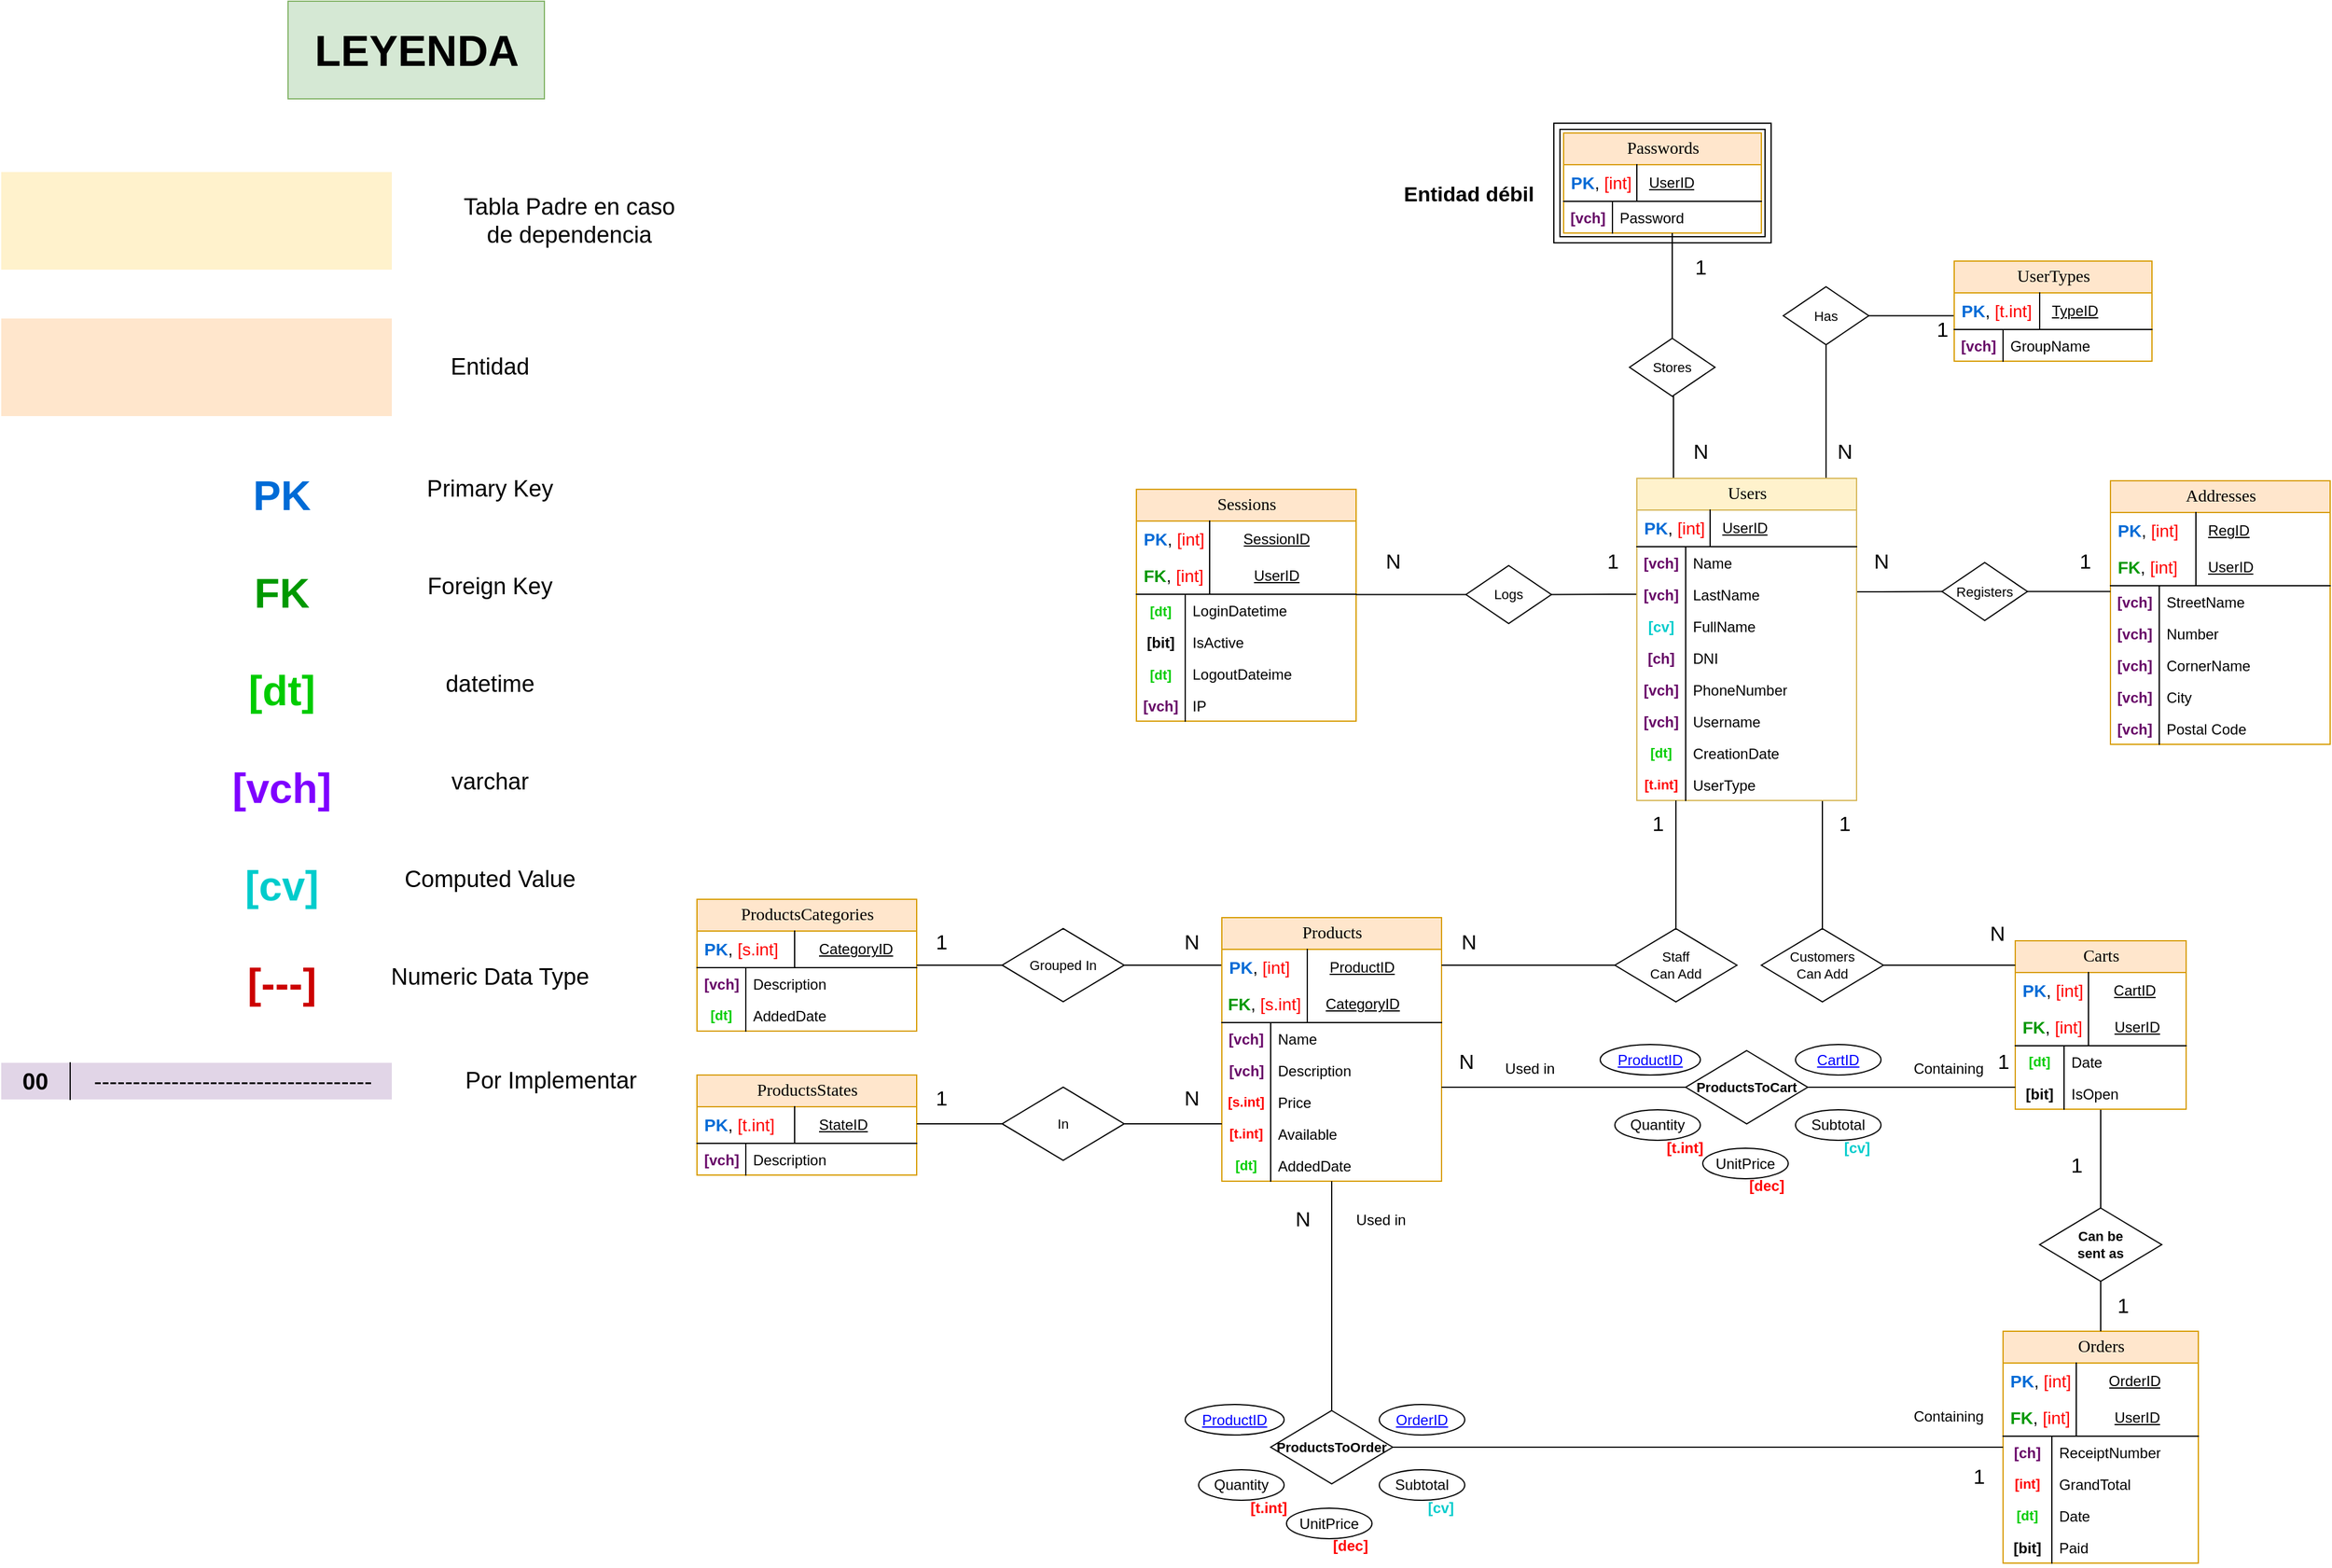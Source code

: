 <mxfile version="14.6.13" type="device"><diagram name="Page-1" id="e56a1550-8fbb-45ad-956c-1786394a9013"><mxGraphModel dx="1952" dy="1344" grid="1" gridSize="10" guides="1" tooltips="1" connect="1" arrows="1" fold="1" page="1" pageScale="1" pageWidth="1100" pageHeight="850" background="none" math="0" shadow="0"><root><mxCell id="0"/><mxCell id="1" parent="0"/><mxCell id="tAJ-dU-vZqNq_-WDjSA_-405" value="&lt;font color=&quot;#00cc00&quot; style=&quot;font-size: 34px&quot;&gt;&lt;span style=&quot;font-size: 34px&quot;&gt;[dt]&lt;/span&gt;&lt;/font&gt;" style="text;whiteSpace=wrap;html=1;fontSize=34;fontStyle=1;spacing=0;fontColor=#000000;align=center;" parent="1" vertex="1"><mxGeometry x="-690" y="-250" width="40" height="40" as="geometry"/></mxCell><mxCell id="KtrBc9-xzDDtAJ0nr4Nt-94" value="&lt;font style=&quot;font-size: 34px&quot; color=&quot;#009900&quot;&gt;FK&lt;/font&gt;" style="text;whiteSpace=wrap;html=1;fontSize=34;fontColor=#000000;fontStyle=1;spacing=0;align=center;" parent="1" vertex="1"><mxGeometry x="-690" y="-330" width="40" height="40" as="geometry"/></mxCell><mxCell id="07MGmoG9ERVsLiHQPM2--35" value="Entity" style="shape=ext;margin=3;double=1;whiteSpace=wrap;html=1;align=center;fontSize=11;fontColor=#00CC00;" parent="1" vertex="1"><mxGeometry x="372" y="-690" width="178" height="98" as="geometry"/></mxCell><mxCell id="KtrBc9-xzDDtAJ0nr4Nt-52" style="edgeStyle=orthogonalEdgeStyle;rounded=0;orthogonalLoop=1;jettySize=auto;html=1;entryX=0;entryY=0.5;entryDx=0;entryDy=0;fontSize=17;fontColor=#000000;endArrow=none;endFill=0;" parent="1" source="tAJ-dU-vZqNq_-WDjSA_-12" target="KtrBc9-xzDDtAJ0nr4Nt-51" edge="1"><mxGeometry relative="1" as="geometry"><Array as="points"><mxPoint x="640" y="-306"/><mxPoint x="640" y="-306"/></Array></mxGeometry></mxCell><mxCell id="KtrBc9-xzDDtAJ0nr4Nt-60" style="edgeStyle=orthogonalEdgeStyle;rounded=0;orthogonalLoop=1;jettySize=auto;html=1;entryX=1;entryY=0.5;entryDx=0;entryDy=0;fontSize=17;fontColor=#000000;endArrow=none;endFill=0;" parent="1" source="tAJ-dU-vZqNq_-WDjSA_-12" target="KtrBc9-xzDDtAJ0nr4Nt-47" edge="1"><mxGeometry relative="1" as="geometry"><Array as="points"><mxPoint x="420" y="-304"/><mxPoint x="420" y="-304"/></Array></mxGeometry></mxCell><mxCell id="KtrBc9-xzDDtAJ0nr4Nt-65" style="edgeStyle=orthogonalEdgeStyle;rounded=0;orthogonalLoop=1;jettySize=auto;html=1;entryX=0.5;entryY=1;entryDx=0;entryDy=0;fontSize=17;fontColor=#000000;endArrow=none;endFill=0;" parent="1" source="tAJ-dU-vZqNq_-WDjSA_-12" target="KtrBc9-xzDDtAJ0nr4Nt-64" edge="1"><mxGeometry relative="1" as="geometry"><Array as="points"><mxPoint x="470" y="-466"/></Array></mxGeometry></mxCell><mxCell id="KtrBc9-xzDDtAJ0nr4Nt-76" style="edgeStyle=orthogonalEdgeStyle;rounded=0;orthogonalLoop=1;jettySize=auto;html=1;entryX=0.5;entryY=1;entryDx=0;entryDy=0;fontSize=17;fontColor=#000000;endArrow=none;endFill=0;" parent="1" source="tAJ-dU-vZqNq_-WDjSA_-12" target="KtrBc9-xzDDtAJ0nr4Nt-69" edge="1"><mxGeometry relative="1" as="geometry"><Array as="points"><mxPoint x="595" y="-430"/><mxPoint x="595" y="-430"/></Array></mxGeometry></mxCell><mxCell id="KtrBc9-xzDDtAJ0nr4Nt-111" style="edgeStyle=orthogonalEdgeStyle;rounded=0;orthogonalLoop=1;jettySize=auto;html=1;entryX=0.5;entryY=0;entryDx=0;entryDy=0;fontSize=17;fontColor=#000000;endArrow=none;endFill=0;" parent="1" source="tAJ-dU-vZqNq_-WDjSA_-12" target="KtrBc9-xzDDtAJ0nr4Nt-110" edge="1"><mxGeometry relative="1" as="geometry"><Array as="points"><mxPoint x="592" y="-80"/><mxPoint x="592" y="-80"/></Array></mxGeometry></mxCell><mxCell id="tAJ-dU-vZqNq_-WDjSA_-12" value="Users" style="swimlane;html=1;fontStyle=0;childLayout=stackLayout;horizontal=1;startSize=26;fillColor=#fff2cc;horizontalStack=0;resizeParent=1;resizeLast=0;collapsible=1;marginBottom=0;swimlaneFillColor=#ffffff;align=center;rounded=0;shadow=0;comic=0;labelBackgroundColor=none;strokeWidth=1;fontFamily=Verdana;fontSize=14;strokeColor=#d6b656;" parent="1" vertex="1"><mxGeometry x="440" y="-399" width="180" height="264" as="geometry"/></mxCell><mxCell id="tAJ-dU-vZqNq_-WDjSA_-13" value="UserID" style="shape=partialRectangle;top=0;left=0;right=0;bottom=1;html=1;align=left;verticalAlign=middle;fillColor=none;spacingLeft=70;spacingRight=0;whiteSpace=wrap;overflow=hidden;rotatable=0;points=[[0,0.5],[1,0.5]];portConstraint=eastwest;dropTarget=0;fontStyle=4;spacing=0;" parent="tAJ-dU-vZqNq_-WDjSA_-12" vertex="1"><mxGeometry y="26" width="180" height="30" as="geometry"/></mxCell><mxCell id="tAJ-dU-vZqNq_-WDjSA_-14" value="&lt;font style=&quot;font-size: 14px&quot;&gt;&lt;font color=&quot;#006bd6&quot;&gt;PK&lt;/font&gt;&lt;span style=&quot;font-weight: normal&quot;&gt;,&amp;nbsp;&lt;font color=&quot;#ff0000&quot;&gt;[int]&lt;/font&gt;&lt;/span&gt;&lt;br&gt;&lt;/font&gt;" style="shape=partialRectangle;top=0;left=0;bottom=0;html=1;fillColor=none;align=left;verticalAlign=middle;spacingLeft=4;spacingRight=4;whiteSpace=wrap;overflow=hidden;rotatable=0;points=[];portConstraint=eastwest;part=1;fontStyle=1" parent="tAJ-dU-vZqNq_-WDjSA_-13" vertex="1" connectable="0"><mxGeometry width="60" height="30" as="geometry"/></mxCell><mxCell id="07MGmoG9ERVsLiHQPM2--11" value="Name" style="shape=partialRectangle;top=0;left=0;right=0;bottom=0;html=1;align=left;verticalAlign=top;fillColor=none;spacingLeft=44;spacingRight=4;whiteSpace=wrap;overflow=hidden;rotatable=0;points=[[0,0.5],[1,0.5]];portConstraint=eastwest;dropTarget=0;fontStyle=0" parent="tAJ-dU-vZqNq_-WDjSA_-12" vertex="1"><mxGeometry y="56" width="180" height="26" as="geometry"/></mxCell><mxCell id="07MGmoG9ERVsLiHQPM2--12" value="&lt;span style=&quot;color: rgb(102 , 0 , 102)&quot;&gt;[vch]&lt;/span&gt;" style="shape=partialRectangle;top=0;left=0;bottom=0;html=1;fillColor=none;align=center;verticalAlign=top;spacingLeft=4;spacingRight=4;whiteSpace=wrap;overflow=hidden;rotatable=0;points=[];portConstraint=eastwest;part=1;fontStyle=1" parent="07MGmoG9ERVsLiHQPM2--11" vertex="1" connectable="0"><mxGeometry width="40" height="26" as="geometry"/></mxCell><mxCell id="07MGmoG9ERVsLiHQPM2--13" value="LastName" style="shape=partialRectangle;top=0;left=0;right=0;bottom=0;html=1;align=left;verticalAlign=top;fillColor=none;spacingLeft=44;spacingRight=4;whiteSpace=wrap;overflow=hidden;rotatable=0;points=[[0,0.5],[1,0.5]];portConstraint=eastwest;dropTarget=0;fontStyle=0" parent="tAJ-dU-vZqNq_-WDjSA_-12" vertex="1"><mxGeometry y="82" width="180" height="26" as="geometry"/></mxCell><mxCell id="07MGmoG9ERVsLiHQPM2--14" value="&lt;span style=&quot;color: rgb(102 , 0 , 102)&quot;&gt;[vch]&lt;/span&gt;" style="shape=partialRectangle;top=0;left=0;bottom=0;html=1;fillColor=none;align=center;verticalAlign=top;spacingLeft=4;spacingRight=4;whiteSpace=wrap;overflow=hidden;rotatable=0;points=[];portConstraint=eastwest;part=1;fontStyle=1" parent="07MGmoG9ERVsLiHQPM2--13" vertex="1" connectable="0"><mxGeometry width="40" height="26" as="geometry"/></mxCell><mxCell id="07MGmoG9ERVsLiHQPM2--15" value="FullName" style="shape=partialRectangle;top=0;left=0;right=0;bottom=0;html=1;align=left;verticalAlign=top;fillColor=none;spacingLeft=44;spacingRight=4;whiteSpace=wrap;overflow=hidden;rotatable=0;points=[[0,0.5],[1,0.5]];portConstraint=eastwest;dropTarget=0;fontStyle=0" parent="tAJ-dU-vZqNq_-WDjSA_-12" vertex="1"><mxGeometry y="108" width="180" height="26" as="geometry"/></mxCell><mxCell id="07MGmoG9ERVsLiHQPM2--16" value="&lt;span style=&quot;color: rgb(0 , 204 , 204)&quot;&gt;[cv]&lt;/span&gt;" style="shape=partialRectangle;top=0;left=0;bottom=0;html=1;fillColor=none;align=center;verticalAlign=top;spacingLeft=4;spacingRight=4;whiteSpace=wrap;overflow=hidden;rotatable=0;points=[];portConstraint=eastwest;part=1;fontStyle=1" parent="07MGmoG9ERVsLiHQPM2--15" vertex="1" connectable="0"><mxGeometry width="40" height="26" as="geometry"/></mxCell><mxCell id="KtrBc9-xzDDtAJ0nr4Nt-106" value="DNI" style="shape=partialRectangle;top=0;left=0;right=0;bottom=0;html=1;align=left;verticalAlign=top;fillColor=none;spacingLeft=44;spacingRight=4;whiteSpace=wrap;overflow=hidden;rotatable=0;points=[[0,0.5],[1,0.5]];portConstraint=eastwest;dropTarget=0;fontStyle=0" parent="tAJ-dU-vZqNq_-WDjSA_-12" vertex="1"><mxGeometry y="134" width="180" height="26" as="geometry"/></mxCell><mxCell id="KtrBc9-xzDDtAJ0nr4Nt-107" value="&lt;span style=&quot;color: rgb(102 , 0 , 102)&quot;&gt;[ch]&lt;/span&gt;" style="shape=partialRectangle;top=0;left=0;bottom=0;html=1;fillColor=none;align=center;verticalAlign=top;spacingLeft=4;spacingRight=4;whiteSpace=wrap;overflow=hidden;rotatable=0;points=[];portConstraint=eastwest;part=1;fontStyle=1" parent="KtrBc9-xzDDtAJ0nr4Nt-106" vertex="1" connectable="0"><mxGeometry width="40" height="26" as="geometry"/></mxCell><mxCell id="KtrBc9-xzDDtAJ0nr4Nt-108" value="PhoneNumber" style="shape=partialRectangle;top=0;left=0;right=0;bottom=0;html=1;align=left;verticalAlign=top;fillColor=none;spacingLeft=44;spacingRight=4;whiteSpace=wrap;overflow=hidden;rotatable=0;points=[[0,0.5],[1,0.5]];portConstraint=eastwest;dropTarget=0;fontStyle=0" parent="tAJ-dU-vZqNq_-WDjSA_-12" vertex="1"><mxGeometry y="160" width="180" height="26" as="geometry"/></mxCell><mxCell id="KtrBc9-xzDDtAJ0nr4Nt-109" value="&lt;span style=&quot;color: rgb(102 , 0 , 102)&quot;&gt;[vch]&lt;/span&gt;" style="shape=partialRectangle;top=0;left=0;bottom=0;html=1;fillColor=none;align=center;verticalAlign=top;spacingLeft=4;spacingRight=4;whiteSpace=wrap;overflow=hidden;rotatable=0;points=[];portConstraint=eastwest;part=1;fontStyle=1" parent="KtrBc9-xzDDtAJ0nr4Nt-108" vertex="1" connectable="0"><mxGeometry width="40" height="26" as="geometry"/></mxCell><mxCell id="07MGmoG9ERVsLiHQPM2--6" value="Username" style="shape=partialRectangle;top=0;left=0;right=0;bottom=0;html=1;align=left;verticalAlign=top;fillColor=none;spacingLeft=44;spacingRight=4;whiteSpace=wrap;overflow=hidden;rotatable=0;points=[[0,0.5],[1,0.5]];portConstraint=eastwest;dropTarget=0;fontStyle=0" parent="tAJ-dU-vZqNq_-WDjSA_-12" vertex="1"><mxGeometry y="186" width="180" height="26" as="geometry"/></mxCell><mxCell id="07MGmoG9ERVsLiHQPM2--7" value="&lt;span style=&quot;color: rgb(102 , 0 , 102)&quot;&gt;[vch]&lt;/span&gt;" style="shape=partialRectangle;top=0;left=0;bottom=0;html=1;fillColor=none;align=center;verticalAlign=top;spacingLeft=4;spacingRight=4;whiteSpace=wrap;overflow=hidden;rotatable=0;points=[];portConstraint=eastwest;part=1;fontStyle=1" parent="07MGmoG9ERVsLiHQPM2--6" vertex="1" connectable="0"><mxGeometry width="40" height="26" as="geometry"/></mxCell><mxCell id="07MGmoG9ERVsLiHQPM2--20" value="CreationDate" style="shape=partialRectangle;top=0;left=0;right=0;bottom=0;html=1;align=left;verticalAlign=top;fillColor=none;spacingLeft=44;spacingRight=4;whiteSpace=wrap;overflow=hidden;rotatable=0;points=[[0,0.5],[1,0.5]];portConstraint=eastwest;dropTarget=0;fontStyle=0;fontSize=12;" parent="tAJ-dU-vZqNq_-WDjSA_-12" vertex="1"><mxGeometry y="212" width="180" height="26" as="geometry"/></mxCell><mxCell id="07MGmoG9ERVsLiHQPM2--21" value="&lt;span style=&quot;font-size: 11px&quot;&gt;[dt]&lt;/span&gt;" style="shape=partialRectangle;top=0;left=0;bottom=0;html=1;fillColor=none;align=center;verticalAlign=top;spacingLeft=4;spacingRight=4;whiteSpace=wrap;overflow=hidden;rotatable=0;points=[];portConstraint=eastwest;part=1;fontStyle=1;fontSize=11;fontColor=#00CC00;" parent="07MGmoG9ERVsLiHQPM2--20" vertex="1" connectable="0"><mxGeometry width="40" height="26" as="geometry"/></mxCell><mxCell id="KtrBc9-xzDDtAJ0nr4Nt-42" value="UserType" style="shape=partialRectangle;top=0;left=0;right=0;bottom=0;html=1;align=left;verticalAlign=top;fillColor=none;spacingLeft=44;spacingRight=4;whiteSpace=wrap;overflow=hidden;rotatable=0;points=[[0,0.5],[1,0.5]];portConstraint=eastwest;dropTarget=0;fontStyle=0;fontSize=12;" parent="tAJ-dU-vZqNq_-WDjSA_-12" vertex="1"><mxGeometry y="238" width="180" height="26" as="geometry"/></mxCell><mxCell id="KtrBc9-xzDDtAJ0nr4Nt-43" value="&lt;span style=&quot;font-size: 11px&quot;&gt;&lt;font color=&quot;#ff0000&quot;&gt;[t.int]&lt;/font&gt;&lt;/span&gt;" style="shape=partialRectangle;top=0;left=0;bottom=0;html=1;fillColor=none;align=center;verticalAlign=top;spacingLeft=4;spacingRight=4;whiteSpace=wrap;overflow=hidden;rotatable=0;points=[];portConstraint=eastwest;part=1;fontStyle=1;fontSize=11;fontColor=#00CC00;" parent="KtrBc9-xzDDtAJ0nr4Nt-42" vertex="1" connectable="0"><mxGeometry width="40" height="26" as="geometry"/></mxCell><mxCell id="KtrBc9-xzDDtAJ0nr4Nt-179" style="edgeStyle=orthogonalEdgeStyle;rounded=0;orthogonalLoop=1;jettySize=auto;html=1;fontSize=12;fontColor=#00CCCC;endArrow=none;endFill=0;" parent="1" source="tAJ-dU-vZqNq_-WDjSA_-166" target="KtrBc9-xzDDtAJ0nr4Nt-178" edge="1"><mxGeometry relative="1" as="geometry"/></mxCell><mxCell id="tAJ-dU-vZqNq_-WDjSA_-166" value="Carts" style="swimlane;html=1;fontStyle=0;childLayout=stackLayout;horizontal=1;startSize=26;fillColor=#ffe6cc;horizontalStack=0;resizeParent=1;resizeLast=0;collapsible=1;marginBottom=0;swimlaneFillColor=#ffffff;align=center;rounded=0;shadow=0;comic=0;labelBackgroundColor=none;strokeWidth=1;fontFamily=Verdana;fontSize=14;strokeColor=#d79b00;" parent="1" vertex="1"><mxGeometry x="750" y="-20" width="140" height="138" as="geometry"/></mxCell><mxCell id="tAJ-dU-vZqNq_-WDjSA_-167" value="CartID" style="shape=partialRectangle;top=0;left=0;right=0;bottom=0;html=1;align=center;verticalAlign=middle;fillColor=none;spacingLeft=60;spacingRight=4;whiteSpace=wrap;overflow=hidden;rotatable=0;points=[[0,0.5],[1,0.5]];portConstraint=eastwest;dropTarget=0;fontStyle=4;" parent="tAJ-dU-vZqNq_-WDjSA_-166" vertex="1"><mxGeometry y="26" width="140" height="30" as="geometry"/></mxCell><mxCell id="tAJ-dU-vZqNq_-WDjSA_-168" value="&lt;font color=&quot;#006bd6&quot; style=&quot;font-size: 14px&quot;&gt;PK&lt;/font&gt;&lt;span style=&quot;font-size: 14px ; font-weight: normal&quot;&gt;,&amp;nbsp;&lt;font color=&quot;#ff0000&quot;&gt;[int]&lt;/font&gt;&lt;/span&gt;" style="shape=partialRectangle;top=0;left=0;bottom=0;html=1;fillColor=none;align=left;verticalAlign=middle;spacingLeft=4;spacingRight=4;whiteSpace=wrap;overflow=hidden;rotatable=0;points=[];portConstraint=eastwest;part=1;fontStyle=1" parent="tAJ-dU-vZqNq_-WDjSA_-167" vertex="1" connectable="0"><mxGeometry width="60" height="30" as="geometry"/></mxCell><mxCell id="KtrBc9-xzDDtAJ0nr4Nt-151" value="UserID" style="shape=partialRectangle;top=0;left=0;right=0;bottom=1;html=1;align=center;verticalAlign=middle;fillColor=none;spacingLeft=60;spacingRight=0;whiteSpace=wrap;overflow=hidden;rotatable=0;points=[[0,0.5],[1,0.5]];portConstraint=eastwest;dropTarget=0;fontStyle=4;spacing=0;" parent="tAJ-dU-vZqNq_-WDjSA_-166" vertex="1"><mxGeometry y="56" width="140" height="30" as="geometry"/></mxCell><mxCell id="KtrBc9-xzDDtAJ0nr4Nt-152" value="&lt;font style=&quot;font-size: 14px&quot;&gt;&lt;font color=&quot;#009900&quot;&gt;FK&lt;/font&gt;&lt;span style=&quot;font-weight: normal&quot;&gt;, &lt;font color=&quot;#ff0000&quot;&gt;[int]&lt;/font&gt;&lt;/span&gt;&lt;br&gt;&lt;/font&gt;" style="shape=partialRectangle;top=0;left=0;bottom=0;html=1;fillColor=none;align=left;verticalAlign=middle;spacingLeft=4;spacingRight=4;whiteSpace=wrap;overflow=hidden;rotatable=0;points=[];portConstraint=eastwest;part=1;fontStyle=1" parent="KtrBc9-xzDDtAJ0nr4Nt-151" vertex="1" connectable="0"><mxGeometry width="60" height="30" as="geometry"/></mxCell><mxCell id="KtrBc9-xzDDtAJ0nr4Nt-153" value="Date" style="shape=partialRectangle;top=0;left=0;right=0;bottom=0;html=1;align=left;verticalAlign=top;fillColor=none;spacingLeft=44;spacingRight=4;whiteSpace=wrap;overflow=hidden;rotatable=0;points=[[0,0.5],[1,0.5]];portConstraint=eastwest;dropTarget=0;fontStyle=0;fontSize=12;" parent="tAJ-dU-vZqNq_-WDjSA_-166" vertex="1"><mxGeometry y="86" width="140" height="26" as="geometry"/></mxCell><mxCell id="KtrBc9-xzDDtAJ0nr4Nt-154" value="&lt;span style=&quot;font-size: 11px&quot;&gt;[dt]&lt;/span&gt;" style="shape=partialRectangle;top=0;left=0;bottom=0;html=1;fillColor=none;align=center;verticalAlign=top;spacingLeft=4;spacingRight=4;whiteSpace=wrap;overflow=hidden;rotatable=0;points=[];portConstraint=eastwest;part=1;fontStyle=1;fontSize=11;fontColor=#00CC00;" parent="KtrBc9-xzDDtAJ0nr4Nt-153" vertex="1" connectable="0"><mxGeometry width="40" height="26" as="geometry"/></mxCell><mxCell id="KtrBc9-xzDDtAJ0nr4Nt-174" value="IsOpen" style="shape=partialRectangle;top=0;left=0;right=0;bottom=0;html=1;align=left;verticalAlign=top;fillColor=none;spacingLeft=44;spacingRight=4;whiteSpace=wrap;overflow=hidden;rotatable=0;points=[[0,0.5],[1,0.5]];portConstraint=eastwest;dropTarget=0;fontStyle=0;" parent="tAJ-dU-vZqNq_-WDjSA_-166" vertex="1"><mxGeometry y="112" width="140" height="26" as="geometry"/></mxCell><mxCell id="KtrBc9-xzDDtAJ0nr4Nt-175" value="&lt;span style=&quot;&quot;&gt;[bit]&lt;/span&gt;" style="shape=partialRectangle;top=0;left=0;bottom=0;html=1;fillColor=none;align=center;verticalAlign=top;spacingLeft=4;spacingRight=4;whiteSpace=wrap;overflow=hidden;rotatable=0;points=[];portConstraint=eastwest;part=1;fontStyle=1;" parent="KtrBc9-xzDDtAJ0nr4Nt-174" vertex="1" connectable="0"><mxGeometry width="40" height="26" as="geometry"/></mxCell><mxCell id="KtrBc9-xzDDtAJ0nr4Nt-121" style="edgeStyle=orthogonalEdgeStyle;rounded=0;orthogonalLoop=1;jettySize=auto;html=1;entryX=1;entryY=0.5;entryDx=0;entryDy=0;fontSize=17;fontColor=#000000;endArrow=none;endFill=0;" parent="1" source="tAJ-dU-vZqNq_-WDjSA_-306" target="KtrBc9-xzDDtAJ0nr4Nt-120" edge="1"><mxGeometry relative="1" as="geometry"><Array as="points"><mxPoint x="80"/><mxPoint x="80"/></Array></mxGeometry></mxCell><mxCell id="tAJ-dU-vZqNq_-WDjSA_-306" value="Products" style="swimlane;html=1;fontStyle=0;childLayout=stackLayout;horizontal=1;startSize=26;fillColor=#ffe6cc;horizontalStack=0;resizeParent=1;resizeLast=0;collapsible=1;marginBottom=0;swimlaneFillColor=#ffffff;align=center;rounded=0;shadow=0;comic=0;labelBackgroundColor=none;strokeWidth=1;fontFamily=Verdana;fontSize=14;strokeColor=#d79b00;" parent="1" vertex="1"><mxGeometry x="100" y="-39" width="180" height="216" as="geometry"/></mxCell><mxCell id="KtrBc9-xzDDtAJ0nr4Nt-162" value="ProductID" style="shape=partialRectangle;top=0;left=0;right=0;bottom=0;html=1;align=center;verticalAlign=middle;fillColor=none;spacingLeft=50;spacingRight=0;whiteSpace=wrap;overflow=hidden;rotatable=0;points=[[0,0.5],[1,0.5]];portConstraint=eastwest;dropTarget=0;fontStyle=4;spacing=0;" parent="tAJ-dU-vZqNq_-WDjSA_-306" vertex="1"><mxGeometry y="26" width="180" height="30" as="geometry"/></mxCell><mxCell id="KtrBc9-xzDDtAJ0nr4Nt-163" value="&lt;font style=&quot;font-size: 14px&quot;&gt;&lt;font color=&quot;#006bd6&quot;&gt;PK&lt;/font&gt;&lt;span style=&quot;font-weight: normal&quot;&gt;, &lt;font color=&quot;#ff0000&quot;&gt;[int]&lt;/font&gt;&lt;/span&gt;&lt;br&gt;&lt;/font&gt;" style="shape=partialRectangle;top=0;left=0;bottom=0;html=1;fillColor=none;align=left;verticalAlign=middle;spacingLeft=4;spacingRight=4;whiteSpace=wrap;overflow=hidden;rotatable=0;points=[];portConstraint=eastwest;part=1;fontStyle=1" parent="KtrBc9-xzDDtAJ0nr4Nt-162" vertex="1" connectable="0"><mxGeometry width="70" height="30" as="geometry"/></mxCell><mxCell id="tAJ-dU-vZqNq_-WDjSA_-307" value="CategoryID" style="shape=partialRectangle;top=0;left=0;right=0;bottom=1;html=1;align=center;verticalAlign=middle;fillColor=none;spacingLeft=55;spacingRight=4;whiteSpace=wrap;overflow=hidden;rotatable=0;points=[[0,0.5],[1,0.5]];portConstraint=eastwest;dropTarget=0;fontStyle=4;" parent="tAJ-dU-vZqNq_-WDjSA_-306" vertex="1"><mxGeometry y="56" width="180" height="30" as="geometry"/></mxCell><mxCell id="tAJ-dU-vZqNq_-WDjSA_-308" value="&lt;span style=&quot;font-size: 14px&quot;&gt;&lt;font color=&quot;#009900&quot;&gt;FK&lt;/font&gt;&lt;span style=&quot;font-weight: normal&quot;&gt;,&lt;/span&gt;&lt;font color=&quot;#009900&quot;&gt;&amp;nbsp;&lt;/font&gt;&lt;span style=&quot;font-weight: normal&quot;&gt;&lt;font color=&quot;#ff0000&quot;&gt;[s.int]&lt;/font&gt;&lt;/span&gt;&lt;/span&gt;&lt;font color=&quot;#ff0000&quot;&gt;&lt;span style=&quot;font-family: monospace ; font-size: 0px ; font-weight: 400&quot;&gt;%3CmxGraphModel%3E%3Croot%3E%3CmxCell%20id%3D%220%22%2F%3E%3CmxCell%20id%3D%221%22%20parent%3D%220%22%2F%3E%3CmxCell%20id%3D%222%22%20value%3D%22SessionID%22%20style%3D%22shape%3DpartialRectangle%3Btop%3D0%3Bleft%3D0%3Bright%3D0%3Bbottom%3D0%3Bhtml%3D1%3Balign%3Dleft%3BverticalAlign%3Dmiddle%3BfillColor%3Dnone%3BspacingLeft%3D100%3BspacingRight%3D0%3BwhiteSpace%3Dwrap%3Boverflow%3Dhidden%3Brotatable%3D0%3Bpoints%3D%5B%5B0%2C0.5%5D%2C%5B1%2C0.5%5D%5D%3BportConstraint%3Deastwest%3BdropTarget%3D0%3BfontStyle%3D4%3Bspacing%3D0%3B%22%20vertex%3D%221%22%20parent%3D%221%22%3E%3CmxGeometry%20x%3D%2230%22%20y%3D%22-364%22%20width%3D%22180%22%20height%3D%2230%22%20as%3D%22geometry%22%2F%3E%3C%2FmxCell%3E%3CmxCell%20id%3D%223%22%20value%3D%22%26lt%3Bfont%20style%3D%26quot%3Bfont-size%3A%2014px%26quot%3B%26gt%3B%26lt%3Bfont%20color%3D%26quot%3B%23006bd6%26quot%3B%26gt%3BPK%26lt%3B%2Ffont%26gt%3B%26lt%3Bspan%20style%3D%26quot%3Bfont-weight%3A%20normal%26quot%3B%26gt%3B%2C%20%26lt%3Bfont%20color%3D%26quot%3B%23ff0000%26quot%3B%26gt%3B%5Bint%5D%26lt%3B%2Ffont%26gt%3B%26lt%3B%2Fspan%26gt%3B%26lt%3Bbr%26gt%3B%26lt%3B%2Ffont%26gt%3B%22%20style%3D%22shape%3DpartialRectangle%3Btop%3D0%3Bleft%3D0%3Bbottom%3D0%3Bhtml%3D1%3BfillColor%3Dnone%3Balign%3Dleft%3BverticalAlign%3Dmiddle%3BspacingLeft%3D4%3BspacingRight%3D4%3BwhiteSpace%3Dwrap%3Boverflow%3Dhidden%3Brotatable%3D0%3Bpoints%3D%5B%5D%3BportConstraint%3Deastwest%3Bpart%3D1%3BfontStyle%3D1%22%20vertex%3D%221%22%20connectable%3D%220%22%20parent%3D%222%22%3E%3CmxGeometry%20width%3D%2290%22%20height%3D%2230%22%20as%3D%22geometry%22%2F%3E%3C%2FmxCell%3E%3C%2Froot%3E%3C%2FmxGraphModel%3E&lt;/span&gt;&lt;span style=&quot;font-family: monospace ; font-size: 0px ; font-weight: 400&quot;&gt;,.&lt;/span&gt;&lt;/font&gt;" style="shape=partialRectangle;top=0;left=0;bottom=0;html=1;fillColor=none;align=center;verticalAlign=middle;spacingLeft=4;spacingRight=4;whiteSpace=wrap;overflow=hidden;rotatable=0;points=[];portConstraint=eastwest;part=1;fontStyle=1" parent="tAJ-dU-vZqNq_-WDjSA_-307" vertex="1" connectable="0"><mxGeometry width="70" height="30" as="geometry"/></mxCell><mxCell id="KtrBc9-xzDDtAJ0nr4Nt-168" value="Name" style="shape=partialRectangle;top=0;left=0;right=0;bottom=0;html=1;align=left;verticalAlign=top;fillColor=none;spacingLeft=44;spacingRight=4;whiteSpace=wrap;overflow=hidden;rotatable=0;points=[[0,0.5],[1,0.5]];portConstraint=eastwest;dropTarget=0;fontStyle=0" parent="tAJ-dU-vZqNq_-WDjSA_-306" vertex="1"><mxGeometry y="86" width="180" height="26" as="geometry"/></mxCell><mxCell id="KtrBc9-xzDDtAJ0nr4Nt-169" value="&lt;span style=&quot;color: rgb(102 , 0 , 102)&quot;&gt;[vch]&lt;/span&gt;" style="shape=partialRectangle;top=0;left=0;bottom=0;html=1;fillColor=none;align=center;verticalAlign=top;spacingLeft=4;spacingRight=4;whiteSpace=wrap;overflow=hidden;rotatable=0;points=[];portConstraint=eastwest;part=1;fontStyle=1" parent="KtrBc9-xzDDtAJ0nr4Nt-168" vertex="1" connectable="0"><mxGeometry width="40" height="26" as="geometry"/></mxCell><mxCell id="KtrBc9-xzDDtAJ0nr4Nt-170" value="Description" style="shape=partialRectangle;top=0;left=0;right=0;bottom=0;html=1;align=left;verticalAlign=top;spacingLeft=44;spacingRight=4;whiteSpace=wrap;overflow=hidden;rotatable=0;points=[[0,0.5],[1,0.5]];portConstraint=eastwest;dropTarget=0;fontStyle=0;fillColor=none;" parent="tAJ-dU-vZqNq_-WDjSA_-306" vertex="1"><mxGeometry y="112" width="180" height="26" as="geometry"/></mxCell><mxCell id="KtrBc9-xzDDtAJ0nr4Nt-171" value="&lt;span style=&quot;color: rgb(102 , 0 , 102) ; text-align: center&quot;&gt;[vch]&lt;/span&gt;" style="shape=partialRectangle;top=0;left=0;bottom=0;html=1;fillColor=none;align=left;verticalAlign=top;spacingLeft=4;spacingRight=4;whiteSpace=wrap;overflow=hidden;rotatable=0;points=[];portConstraint=eastwest;part=1;fontStyle=1" parent="KtrBc9-xzDDtAJ0nr4Nt-170" vertex="1" connectable="0"><mxGeometry width="40" height="26" as="geometry"/></mxCell><mxCell id="KtrBc9-xzDDtAJ0nr4Nt-166" value="Price" style="shape=partialRectangle;top=0;left=0;right=0;bottom=0;html=1;align=left;verticalAlign=top;fillColor=none;spacingLeft=44;spacingRight=4;whiteSpace=wrap;overflow=hidden;rotatable=0;points=[[0,0.5],[1,0.5]];portConstraint=eastwest;dropTarget=0;fontStyle=0;fontSize=12;" parent="tAJ-dU-vZqNq_-WDjSA_-306" vertex="1"><mxGeometry y="138" width="180" height="26" as="geometry"/></mxCell><mxCell id="KtrBc9-xzDDtAJ0nr4Nt-167" value="&lt;span style=&quot;font-size: 11px&quot;&gt;&lt;font color=&quot;#ff0000&quot;&gt;[s.int]&lt;/font&gt;&lt;/span&gt;" style="shape=partialRectangle;top=0;left=0;bottom=0;html=1;fillColor=none;align=center;verticalAlign=top;spacingLeft=4;spacingRight=4;whiteSpace=wrap;overflow=hidden;rotatable=0;points=[];portConstraint=eastwest;part=1;fontStyle=1;fontSize=11;fontColor=#00CC00;" parent="KtrBc9-xzDDtAJ0nr4Nt-166" vertex="1" connectable="0"><mxGeometry width="40" height="26" as="geometry"/></mxCell><mxCell id="KtrBc9-xzDDtAJ0nr4Nt-172" value="Available" style="shape=partialRectangle;top=0;left=0;right=0;bottom=0;html=1;align=left;verticalAlign=top;fillColor=none;spacingLeft=44;spacingRight=4;whiteSpace=wrap;overflow=hidden;rotatable=0;points=[[0,0.5],[1,0.5]];portConstraint=eastwest;dropTarget=0;fontStyle=0;fontSize=12;" parent="tAJ-dU-vZqNq_-WDjSA_-306" vertex="1"><mxGeometry y="164" width="180" height="26" as="geometry"/></mxCell><mxCell id="KtrBc9-xzDDtAJ0nr4Nt-173" value="&lt;span style=&quot;font-size: 11px&quot;&gt;&lt;font color=&quot;#ff0000&quot;&gt;[t.int]&lt;/font&gt;&lt;/span&gt;" style="shape=partialRectangle;top=0;left=0;bottom=0;html=1;fillColor=none;align=center;verticalAlign=top;spacingLeft=4;spacingRight=4;whiteSpace=wrap;overflow=hidden;rotatable=0;points=[];portConstraint=eastwest;part=1;fontStyle=1;fontSize=11;fontColor=#00CC00;" parent="KtrBc9-xzDDtAJ0nr4Nt-172" vertex="1" connectable="0"><mxGeometry width="40" height="26" as="geometry"/></mxCell><mxCell id="KtrBc9-xzDDtAJ0nr4Nt-164" value="AddedDate" style="shape=partialRectangle;top=0;left=0;right=0;bottom=0;html=1;align=left;verticalAlign=top;fillColor=none;spacingLeft=44;spacingRight=4;whiteSpace=wrap;overflow=hidden;rotatable=0;points=[[0,0.5],[1,0.5]];portConstraint=eastwest;dropTarget=0;fontStyle=0;fontSize=12;" parent="tAJ-dU-vZqNq_-WDjSA_-306" vertex="1"><mxGeometry y="190" width="180" height="26" as="geometry"/></mxCell><mxCell id="KtrBc9-xzDDtAJ0nr4Nt-165" value="&lt;span style=&quot;font-size: 11px&quot;&gt;[dt]&lt;/span&gt;" style="shape=partialRectangle;top=0;left=0;bottom=0;html=1;fillColor=none;align=center;verticalAlign=top;spacingLeft=4;spacingRight=4;whiteSpace=wrap;overflow=hidden;rotatable=0;points=[];portConstraint=eastwest;part=1;fontStyle=1;fontSize=11;fontColor=#00CC00;" parent="KtrBc9-xzDDtAJ0nr4Nt-164" vertex="1" connectable="0"><mxGeometry width="40" height="26" as="geometry"/></mxCell><mxCell id="tAJ-dU-vZqNq_-WDjSA_-357" value="ProductsCategories" style="swimlane;html=1;fontStyle=0;childLayout=stackLayout;horizontal=1;startSize=26;fillColor=#ffe6cc;horizontalStack=0;resizeParent=1;resizeLast=0;collapsible=1;marginBottom=0;swimlaneFillColor=#ffffff;align=center;rounded=0;shadow=0;comic=0;labelBackgroundColor=none;strokeWidth=1;fontFamily=Verdana;fontSize=14;strokeColor=#d79b00;" parent="1" vertex="1"><mxGeometry x="-330" y="-54.03" width="180" height="108" as="geometry"/></mxCell><mxCell id="KtrBc9-xzDDtAJ0nr4Nt-118" value="CategoryID" style="shape=partialRectangle;top=0;left=0;right=0;bottom=1;html=1;align=left;verticalAlign=middle;fillColor=none;spacingLeft=100;spacingRight=0;whiteSpace=wrap;overflow=hidden;rotatable=0;points=[[0,0.5],[1,0.5]];portConstraint=eastwest;dropTarget=0;fontStyle=4;spacing=0;" parent="tAJ-dU-vZqNq_-WDjSA_-357" vertex="1"><mxGeometry y="26" width="180" height="30" as="geometry"/></mxCell><mxCell id="KtrBc9-xzDDtAJ0nr4Nt-119" value="&lt;font style=&quot;font-size: 14px&quot;&gt;&lt;font color=&quot;#006bd6&quot;&gt;PK&lt;/font&gt;&lt;span style=&quot;font-weight: normal&quot;&gt;, &lt;font color=&quot;#ff0000&quot;&gt;[s.int]&lt;/font&gt;&lt;/span&gt;&lt;br&gt;&lt;/font&gt;" style="shape=partialRectangle;top=0;left=0;bottom=0;html=1;fillColor=none;align=left;verticalAlign=middle;spacingLeft=4;spacingRight=4;whiteSpace=wrap;overflow=hidden;rotatable=0;points=[];portConstraint=eastwest;part=1;fontStyle=1" parent="KtrBc9-xzDDtAJ0nr4Nt-118" vertex="1" connectable="0"><mxGeometry width="80" height="30" as="geometry"/></mxCell><mxCell id="88PulaYbI8JK3zUwiEJL-49" value="Description" style="shape=partialRectangle;top=0;left=0;right=0;bottom=0;html=1;align=left;verticalAlign=top;spacingLeft=44;spacingRight=4;whiteSpace=wrap;overflow=hidden;rotatable=0;points=[[0,0.5],[1,0.5]];portConstraint=eastwest;dropTarget=0;fontStyle=0;fillColor=none;" parent="tAJ-dU-vZqNq_-WDjSA_-357" vertex="1"><mxGeometry y="56" width="180" height="26" as="geometry"/></mxCell><mxCell id="88PulaYbI8JK3zUwiEJL-50" value="&lt;span style=&quot;color: rgb(102 , 0 , 102) ; text-align: center&quot;&gt;[vch]&lt;/span&gt;" style="shape=partialRectangle;top=0;left=0;bottom=0;html=1;fillColor=none;align=left;verticalAlign=top;spacingLeft=4;spacingRight=4;whiteSpace=wrap;overflow=hidden;rotatable=0;points=[];portConstraint=eastwest;part=1;fontStyle=1" parent="88PulaYbI8JK3zUwiEJL-49" vertex="1" connectable="0"><mxGeometry width="40" height="26" as="geometry"/></mxCell><mxCell id="KtrBc9-xzDDtAJ0nr4Nt-176" value="AddedDate" style="shape=partialRectangle;top=0;left=0;right=0;bottom=0;html=1;align=left;verticalAlign=top;fillColor=none;spacingLeft=44;spacingRight=4;whiteSpace=wrap;overflow=hidden;rotatable=0;points=[[0,0.5],[1,0.5]];portConstraint=eastwest;dropTarget=0;fontStyle=0;fontSize=12;" parent="tAJ-dU-vZqNq_-WDjSA_-357" vertex="1"><mxGeometry y="82" width="180" height="26" as="geometry"/></mxCell><mxCell id="KtrBc9-xzDDtAJ0nr4Nt-177" value="&lt;span style=&quot;font-size: 11px&quot;&gt;[dt]&lt;/span&gt;" style="shape=partialRectangle;top=0;left=0;bottom=0;html=1;fillColor=none;align=center;verticalAlign=top;spacingLeft=4;spacingRight=4;whiteSpace=wrap;overflow=hidden;rotatable=0;points=[];portConstraint=eastwest;part=1;fontStyle=1;fontSize=11;fontColor=#00CC00;" parent="KtrBc9-xzDDtAJ0nr4Nt-176" vertex="1" connectable="0"><mxGeometry width="40" height="26" as="geometry"/></mxCell><mxCell id="tAJ-dU-vZqNq_-WDjSA_-385" value="&lt;div align=&quot;center&quot;&gt;&amp;nbsp;&amp;nbsp; ------------------------------------&lt;/div&gt;" style="shape=partialRectangle;top=0;left=0;right=0;bottom=0;html=1;align=center;verticalAlign=top;fillColor=#e1d5e7;spacingLeft=48;spacingRight=4;whiteSpace=wrap;overflow=hidden;rotatable=0;points=[[0,0.5],[1,0.5]];portConstraint=eastwest;dropTarget=0;fontStyle=0;strokeColor=#9673a6;fontSize=19;spacing=0;spacingBottom=11;" parent="1" vertex="1"><mxGeometry x="-900" y="80" width="320" height="30" as="geometry"/></mxCell><mxCell id="tAJ-dU-vZqNq_-WDjSA_-386" value="&lt;div align=&quot;center&quot;&gt;00&lt;/div&gt;" style="shape=partialRectangle;top=0;left=0;bottom=0;html=1;fillColor=none;align=center;verticalAlign=top;spacingLeft=4;spacingRight=4;whiteSpace=wrap;overflow=hidden;rotatable=0;points=[];portConstraint=eastwest;part=1;fontStyle=1;fontSize=19;spacing=0;" parent="tAJ-dU-vZqNq_-WDjSA_-385" vertex="1" connectable="0"><mxGeometry width="56.471" height="30" as="geometry"/></mxCell><mxCell id="tAJ-dU-vZqNq_-WDjSA_-387" value="LEYENDA" style="text;html=1;align=center;verticalAlign=middle;resizable=0;points=[];autosize=1;strokeColor=#82b366;fontSize=35;fontStyle=1;fillColor=#d5e8d4;spacing=15;" parent="1" vertex="1"><mxGeometry x="-665" y="-790" width="210" height="80" as="geometry"/></mxCell><mxCell id="tAJ-dU-vZqNq_-WDjSA_-389" value="" style="shape=partialRectangle;top=0;left=0;right=0;bottom=0;html=1;align=left;verticalAlign=top;fillColor=#fff2cc;spacingLeft=34;spacingRight=4;whiteSpace=wrap;overflow=hidden;rotatable=0;points=[[0,0.5],[1,0.5]];portConstraint=eastwest;dropTarget=0;fontStyle=0;strokeColor=#d6b656;fontSize=19;" parent="1" vertex="1"><mxGeometry x="-900" y="-650" width="320" height="80" as="geometry"/></mxCell><mxCell id="tAJ-dU-vZqNq_-WDjSA_-391" value="&lt;div style=&quot;font-size: 19px;&quot;&gt;&lt;font style=&quot;font-size: 19px;&quot; color=&quot;#000000&quot;&gt;&lt;font style=&quot;font-size: 19px;&quot;&gt;Tabla Padre&lt;/font&gt; en caso&lt;/font&gt;&lt;/div&gt;&lt;div style=&quot;font-size: 19px;&quot;&gt;&lt;font style=&quot;font-size: 19px;&quot; color=&quot;#000000&quot;&gt;de dependencia&lt;/font&gt;&lt;/div&gt;" style="text;html=1;align=center;verticalAlign=middle;resizable=0;points=[];autosize=1;strokeColor=none;fontSize=19;fontColor=#4D9900;spacing=0;" parent="1" vertex="1"><mxGeometry x="-530" y="-635" width="190" height="50" as="geometry"/></mxCell><mxCell id="tAJ-dU-vZqNq_-WDjSA_-392" value="" style="shape=partialRectangle;top=0;left=0;right=0;bottom=0;html=1;align=left;verticalAlign=top;fillColor=#ffe6cc;spacingLeft=34;spacingRight=4;whiteSpace=wrap;overflow=hidden;rotatable=0;points=[[0,0.5],[1,0.5]];portConstraint=eastwest;dropTarget=0;fontStyle=0;strokeColor=#d79b00;fontSize=19;" parent="1" vertex="1"><mxGeometry x="-900" y="-530" width="320" height="80" as="geometry"/></mxCell><mxCell id="tAJ-dU-vZqNq_-WDjSA_-393" value="&lt;div style=&quot;font-size: 19px&quot;&gt;Entidad&lt;/div&gt;" style="text;html=1;align=center;verticalAlign=middle;resizable=0;points=[];autosize=1;strokeColor=none;fontSize=19;" parent="1" vertex="1"><mxGeometry x="-540" y="-505" width="80" height="30" as="geometry"/></mxCell><mxCell id="tAJ-dU-vZqNq_-WDjSA_-394" value="&lt;font style=&quot;font-size: 34px;&quot; color=&quot;#006BD6&quot;&gt;PK&lt;/font&gt;" style="text;whiteSpace=wrap;html=1;fontSize=34;fontColor=#000000;fontStyle=1;spacing=0;align=center;" parent="1" vertex="1"><mxGeometry x="-690" y="-410" width="40" height="40" as="geometry"/></mxCell><mxCell id="tAJ-dU-vZqNq_-WDjSA_-406" value="[vch]" style="text;whiteSpace=wrap;html=1;fontSize=34;fontStyle=1;spacing=0;align=center;fontColor=#7F00FF;" parent="1" vertex="1"><mxGeometry x="-690" y="-170" width="40" height="40" as="geometry"/></mxCell><mxCell id="tAJ-dU-vZqNq_-WDjSA_-409" value="[---]" style="text;whiteSpace=wrap;html=1;fontSize=34;fontStyle=1;spacing=0;align=center;fontColor=#CC0000;" parent="1" vertex="1"><mxGeometry x="-700" y="-10" width="60" height="40" as="geometry"/></mxCell><mxCell id="tAJ-dU-vZqNq_-WDjSA_-410" value="[cv]" style="text;whiteSpace=wrap;html=1;fontSize=34;fontStyle=1;spacing=0;align=center;fontColor=#00CCCC;" parent="1" vertex="1"><mxGeometry x="-690" y="-90" width="40" height="40" as="geometry"/></mxCell><mxCell id="tAJ-dU-vZqNq_-WDjSA_-411" value="Primary Key" style="text;html=1;align=center;verticalAlign=middle;resizable=0;points=[];autosize=1;strokeColor=none;fontSize=19;" parent="1" vertex="1"><mxGeometry x="-560" y="-405" width="120" height="30" as="geometry"/></mxCell><mxCell id="tAJ-dU-vZqNq_-WDjSA_-412" value="datetime" style="text;html=1;align=center;verticalAlign=middle;resizable=0;points=[];autosize=1;strokeColor=none;fontSize=19;" parent="1" vertex="1"><mxGeometry x="-545" y="-245" width="90" height="30" as="geometry"/></mxCell><mxCell id="tAJ-dU-vZqNq_-WDjSA_-413" value="varchar" style="text;html=1;align=center;verticalAlign=middle;resizable=0;points=[];autosize=1;strokeColor=none;fontSize=19;" parent="1" vertex="1"><mxGeometry x="-540" y="-165" width="80" height="30" as="geometry"/></mxCell><mxCell id="tAJ-dU-vZqNq_-WDjSA_-414" value="Computed Value" style="text;html=1;align=center;verticalAlign=middle;resizable=0;points=[];autosize=1;strokeColor=none;fontSize=19;" parent="1" vertex="1"><mxGeometry x="-580" y="-85" width="160" height="30" as="geometry"/></mxCell><mxCell id="tAJ-dU-vZqNq_-WDjSA_-415" value="Numeric Data Type" style="text;html=1;align=center;verticalAlign=middle;resizable=0;points=[];autosize=1;strokeColor=none;fontSize=19;" parent="1" vertex="1"><mxGeometry x="-590" y="-5" width="180" height="30" as="geometry"/></mxCell><mxCell id="tAJ-dU-vZqNq_-WDjSA_-416" value="Por Implementar" style="text;html=1;align=center;verticalAlign=middle;resizable=0;points=[];autosize=1;strokeColor=none;fontSize=19;" parent="1" vertex="1"><mxGeometry x="-530" y="80" width="160" height="30" as="geometry"/></mxCell><mxCell id="88PulaYbI8JK3zUwiEJL-1" value="Orders" style="swimlane;html=1;fontStyle=0;childLayout=stackLayout;horizontal=1;startSize=26;fillColor=#ffe6cc;horizontalStack=0;resizeParent=1;resizeLast=0;collapsible=1;marginBottom=0;swimlaneFillColor=#ffffff;align=center;rounded=0;shadow=0;comic=0;labelBackgroundColor=none;strokeWidth=1;fontFamily=Verdana;fontSize=14;strokeColor=#d79b00;" parent="1" vertex="1"><mxGeometry x="740" y="300" width="160" height="190" as="geometry"/></mxCell><mxCell id="KtrBc9-xzDDtAJ0nr4Nt-181" value="OrderID" style="shape=partialRectangle;top=0;left=0;right=0;bottom=0;html=1;align=center;verticalAlign=middle;fillColor=none;spacingLeft=60;spacingRight=4;whiteSpace=wrap;overflow=hidden;rotatable=0;points=[[0,0.5],[1,0.5]];portConstraint=eastwest;dropTarget=0;fontStyle=4;" parent="88PulaYbI8JK3zUwiEJL-1" vertex="1"><mxGeometry y="26" width="160" height="30" as="geometry"/></mxCell><mxCell id="KtrBc9-xzDDtAJ0nr4Nt-182" value="&lt;font color=&quot;#006bd6&quot; style=&quot;font-size: 14px&quot;&gt;PK&lt;/font&gt;&lt;span style=&quot;font-size: 14px ; font-weight: normal&quot;&gt;,&amp;nbsp;&lt;font color=&quot;#ff0000&quot;&gt;[int]&lt;/font&gt;&lt;/span&gt;" style="shape=partialRectangle;top=0;left=0;bottom=0;html=1;fillColor=none;align=left;verticalAlign=middle;spacingLeft=4;spacingRight=4;whiteSpace=wrap;overflow=hidden;rotatable=0;points=[];portConstraint=eastwest;part=1;fontStyle=1" parent="KtrBc9-xzDDtAJ0nr4Nt-181" vertex="1" connectable="0"><mxGeometry width="60" height="30" as="geometry"/></mxCell><mxCell id="KtrBc9-xzDDtAJ0nr4Nt-183" value="UserID" style="shape=partialRectangle;top=0;left=0;right=0;bottom=1;html=1;align=center;verticalAlign=middle;fillColor=none;spacingLeft=60;spacingRight=0;whiteSpace=wrap;overflow=hidden;rotatable=0;points=[[0,0.5],[1,0.5]];portConstraint=eastwest;dropTarget=0;fontStyle=4;spacing=0;" parent="88PulaYbI8JK3zUwiEJL-1" vertex="1"><mxGeometry y="56" width="160" height="30" as="geometry"/></mxCell><mxCell id="KtrBc9-xzDDtAJ0nr4Nt-184" value="&lt;font style=&quot;font-size: 14px&quot;&gt;&lt;font color=&quot;#009900&quot;&gt;FK&lt;/font&gt;&lt;span style=&quot;font-weight: normal&quot;&gt;, &lt;font color=&quot;#ff0000&quot;&gt;[int]&lt;/font&gt;&lt;/span&gt;&lt;br&gt;&lt;/font&gt;" style="shape=partialRectangle;top=0;left=0;bottom=0;html=1;fillColor=none;align=left;verticalAlign=middle;spacingLeft=4;spacingRight=4;whiteSpace=wrap;overflow=hidden;rotatable=0;points=[];portConstraint=eastwest;part=1;fontStyle=1" parent="KtrBc9-xzDDtAJ0nr4Nt-183" vertex="1" connectable="0"><mxGeometry width="60" height="30" as="geometry"/></mxCell><mxCell id="KtrBc9-xzDDtAJ0nr4Nt-200" value="ReceiptNumber" style="shape=partialRectangle;top=0;left=0;right=0;bottom=0;html=1;align=left;verticalAlign=top;fillColor=none;spacingLeft=44;spacingRight=4;whiteSpace=wrap;overflow=hidden;rotatable=0;points=[[0,0.5],[1,0.5]];portConstraint=eastwest;dropTarget=0;fontStyle=0" parent="88PulaYbI8JK3zUwiEJL-1" vertex="1"><mxGeometry y="86" width="160" height="26" as="geometry"/></mxCell><mxCell id="KtrBc9-xzDDtAJ0nr4Nt-201" value="&lt;span style=&quot;color: rgb(102 , 0 , 102)&quot;&gt;[ch]&lt;/span&gt;" style="shape=partialRectangle;top=0;left=0;bottom=0;html=1;fillColor=none;align=center;verticalAlign=top;spacingLeft=4;spacingRight=4;whiteSpace=wrap;overflow=hidden;rotatable=0;points=[];portConstraint=eastwest;part=1;fontStyle=1" parent="KtrBc9-xzDDtAJ0nr4Nt-200" vertex="1" connectable="0"><mxGeometry width="40" height="26" as="geometry"/></mxCell><mxCell id="KtrBc9-xzDDtAJ0nr4Nt-196" value="GrandTotal" style="shape=partialRectangle;top=0;left=0;right=0;bottom=0;html=1;align=left;verticalAlign=top;fillColor=none;spacingLeft=44;spacingRight=4;whiteSpace=wrap;overflow=hidden;rotatable=0;points=[[0,0.5],[1,0.5]];portConstraint=eastwest;dropTarget=0;fontStyle=0;fontSize=12;" parent="88PulaYbI8JK3zUwiEJL-1" vertex="1"><mxGeometry y="112" width="160" height="26" as="geometry"/></mxCell><mxCell id="KtrBc9-xzDDtAJ0nr4Nt-197" value="&lt;span style=&quot;font-size: 11px&quot;&gt;&lt;font color=&quot;#ff0000&quot;&gt;[int]&lt;/font&gt;&lt;/span&gt;" style="shape=partialRectangle;top=0;left=0;bottom=0;html=1;fillColor=none;align=center;verticalAlign=top;spacingLeft=4;spacingRight=4;whiteSpace=wrap;overflow=hidden;rotatable=0;points=[];portConstraint=eastwest;part=1;fontStyle=1;fontSize=11;fontColor=#00CC00;" parent="KtrBc9-xzDDtAJ0nr4Nt-196" vertex="1" connectable="0"><mxGeometry width="40" height="26" as="geometry"/></mxCell><mxCell id="KtrBc9-xzDDtAJ0nr4Nt-194" value="Date" style="shape=partialRectangle;top=0;left=0;right=0;bottom=0;html=1;align=left;verticalAlign=top;fillColor=none;spacingLeft=44;spacingRight=4;whiteSpace=wrap;overflow=hidden;rotatable=0;points=[[0,0.5],[1,0.5]];portConstraint=eastwest;dropTarget=0;fontStyle=0;fontSize=12;" parent="88PulaYbI8JK3zUwiEJL-1" vertex="1"><mxGeometry y="138" width="160" height="26" as="geometry"/></mxCell><mxCell id="KtrBc9-xzDDtAJ0nr4Nt-195" value="&lt;span style=&quot;font-size: 11px&quot;&gt;[dt]&lt;/span&gt;" style="shape=partialRectangle;top=0;left=0;bottom=0;html=1;fillColor=none;align=center;verticalAlign=top;spacingLeft=4;spacingRight=4;whiteSpace=wrap;overflow=hidden;rotatable=0;points=[];portConstraint=eastwest;part=1;fontStyle=1;fontSize=11;fontColor=#00CC00;" parent="KtrBc9-xzDDtAJ0nr4Nt-194" vertex="1" connectable="0"><mxGeometry width="40" height="26" as="geometry"/></mxCell><mxCell id="KtrBc9-xzDDtAJ0nr4Nt-198" value="Paid" style="shape=partialRectangle;top=0;left=0;right=0;bottom=0;html=1;align=left;verticalAlign=top;fillColor=none;spacingLeft=44;spacingRight=4;whiteSpace=wrap;overflow=hidden;rotatable=0;points=[[0,0.5],[1,0.5]];portConstraint=eastwest;dropTarget=0;fontStyle=0;" parent="88PulaYbI8JK3zUwiEJL-1" vertex="1"><mxGeometry y="164" width="160" height="26" as="geometry"/></mxCell><mxCell id="KtrBc9-xzDDtAJ0nr4Nt-199" value="&lt;span style=&quot;&quot;&gt;[bit]&lt;/span&gt;" style="shape=partialRectangle;top=0;left=0;bottom=0;html=1;fillColor=none;align=center;verticalAlign=top;spacingLeft=4;spacingRight=4;whiteSpace=wrap;overflow=hidden;rotatable=0;points=[];portConstraint=eastwest;part=1;fontStyle=1;" parent="KtrBc9-xzDDtAJ0nr4Nt-198" vertex="1" connectable="0"><mxGeometry width="40" height="26" as="geometry"/></mxCell><mxCell id="07MGmoG9ERVsLiHQPM2--28" value="Passwords" style="swimlane;html=1;fontStyle=0;childLayout=stackLayout;horizontal=1;startSize=26;fillColor=#ffe6cc;horizontalStack=0;resizeParent=1;resizeLast=0;collapsible=1;marginBottom=0;swimlaneFillColor=#ffffff;align=center;rounded=0;shadow=0;comic=0;labelBackgroundColor=none;strokeWidth=1;fontFamily=Verdana;fontSize=14;strokeColor=#d79b00;" parent="1" vertex="1"><mxGeometry x="380" y="-682" width="162" height="82" as="geometry"/></mxCell><mxCell id="KtrBc9-xzDDtAJ0nr4Nt-80" value="UserID" style="shape=partialRectangle;top=0;left=0;right=0;bottom=1;html=1;align=left;verticalAlign=middle;fillColor=none;spacingLeft=70;spacingRight=0;whiteSpace=wrap;overflow=hidden;rotatable=0;points=[[0,0.5],[1,0.5]];portConstraint=eastwest;dropTarget=0;fontStyle=4;spacing=0;" parent="07MGmoG9ERVsLiHQPM2--28" vertex="1"><mxGeometry y="26" width="162" height="30" as="geometry"/></mxCell><mxCell id="KtrBc9-xzDDtAJ0nr4Nt-81" value="&lt;font style=&quot;font-size: 14px&quot;&gt;&lt;font color=&quot;#006bd6&quot;&gt;PK&lt;/font&gt;&lt;span style=&quot;font-weight: normal&quot;&gt;,&amp;nbsp;&lt;font color=&quot;#ff0000&quot;&gt;[int]&lt;/font&gt;&lt;/span&gt;&lt;br&gt;&lt;/font&gt;" style="shape=partialRectangle;top=0;left=0;bottom=0;html=1;fillColor=none;align=left;verticalAlign=middle;spacingLeft=4;spacingRight=4;whiteSpace=wrap;overflow=hidden;rotatable=0;points=[];portConstraint=eastwest;part=1;fontStyle=1" parent="KtrBc9-xzDDtAJ0nr4Nt-80" vertex="1" connectable="0"><mxGeometry width="60" height="30" as="geometry"/></mxCell><mxCell id="07MGmoG9ERVsLiHQPM2--38" value="Password" style="shape=partialRectangle;top=0;left=0;right=0;bottom=0;html=1;align=left;verticalAlign=top;fillColor=none;spacingLeft=44;spacingRight=4;whiteSpace=wrap;overflow=hidden;rotatable=0;points=[[0,0.5],[1,0.5]];portConstraint=eastwest;dropTarget=0;fontStyle=0" parent="07MGmoG9ERVsLiHQPM2--28" vertex="1"><mxGeometry y="56" width="162" height="26" as="geometry"/></mxCell><mxCell id="07MGmoG9ERVsLiHQPM2--39" value="&lt;span style=&quot;color: rgb(102 , 0 , 102)&quot;&gt;[vch]&lt;/span&gt;" style="shape=partialRectangle;top=0;left=0;bottom=0;html=1;fillColor=none;align=center;verticalAlign=top;spacingLeft=4;spacingRight=4;whiteSpace=wrap;overflow=hidden;rotatable=0;points=[];portConstraint=eastwest;part=1;fontStyle=1" parent="07MGmoG9ERVsLiHQPM2--38" vertex="1" connectable="0"><mxGeometry width="40" height="26" as="geometry"/></mxCell><mxCell id="07MGmoG9ERVsLiHQPM2--36" value="Entidad débil" style="text;html=1;align=center;verticalAlign=middle;resizable=0;points=[];autosize=1;strokeColor=none;fontSize=17;fontStyle=1" parent="1" vertex="1"><mxGeometry x="242" y="-646" width="120" height="30" as="geometry"/></mxCell><mxCell id="KtrBc9-xzDDtAJ0nr4Nt-1" value="Addresses" style="swimlane;html=1;fontStyle=0;childLayout=stackLayout;horizontal=1;startSize=26;fillColor=#ffe6cc;horizontalStack=0;resizeParent=1;resizeLast=0;collapsible=1;marginBottom=0;swimlaneFillColor=#ffffff;align=center;rounded=0;shadow=0;comic=0;labelBackgroundColor=none;strokeWidth=1;fontFamily=Verdana;fontSize=14;strokeColor=#d79b00;" parent="1" vertex="1"><mxGeometry x="828" y="-397" width="180" height="216" as="geometry"/></mxCell><mxCell id="KtrBc9-xzDDtAJ0nr4Nt-86" value="RegID" style="shape=partialRectangle;top=0;left=0;right=0;bottom=0;html=1;align=left;verticalAlign=middle;fillColor=none;spacingLeft=80;spacingRight=0;whiteSpace=wrap;overflow=hidden;rotatable=0;points=[[0,0.5],[1,0.5]];portConstraint=eastwest;dropTarget=0;fontStyle=4;spacing=0;" parent="KtrBc9-xzDDtAJ0nr4Nt-1" vertex="1"><mxGeometry y="26" width="180" height="30" as="geometry"/></mxCell><mxCell id="KtrBc9-xzDDtAJ0nr4Nt-87" value="&lt;font style=&quot;font-size: 14px&quot;&gt;&lt;font color=&quot;#006bd6&quot;&gt;PK&lt;/font&gt;&lt;span style=&quot;font-weight: normal&quot;&gt;, &lt;font color=&quot;#ff0000&quot;&gt;[int]&lt;/font&gt;&lt;/span&gt;&lt;br&gt;&lt;/font&gt;" style="shape=partialRectangle;top=0;left=0;bottom=0;html=1;fillColor=none;align=left;verticalAlign=middle;spacingLeft=4;spacingRight=4;whiteSpace=wrap;overflow=hidden;rotatable=0;points=[];portConstraint=eastwest;part=1;fontStyle=1" parent="KtrBc9-xzDDtAJ0nr4Nt-86" vertex="1" connectable="0"><mxGeometry width="70" height="30" as="geometry"/></mxCell><mxCell id="KtrBc9-xzDDtAJ0nr4Nt-96" value="UserID" style="shape=partialRectangle;top=0;left=0;right=0;bottom=1;html=1;align=left;verticalAlign=middle;fillColor=none;spacingLeft=80;spacingRight=0;whiteSpace=wrap;overflow=hidden;rotatable=0;points=[[0,0.5],[1,0.5]];portConstraint=eastwest;dropTarget=0;fontStyle=4;spacing=0;" parent="KtrBc9-xzDDtAJ0nr4Nt-1" vertex="1"><mxGeometry y="56" width="180" height="30" as="geometry"/></mxCell><mxCell id="KtrBc9-xzDDtAJ0nr4Nt-97" value="&lt;font style=&quot;font-size: 14px&quot;&gt;&lt;font color=&quot;#009900&quot;&gt;FK&lt;/font&gt;&lt;span style=&quot;font-weight: normal&quot;&gt;, &lt;font color=&quot;#ff0000&quot;&gt;[int]&lt;/font&gt;&lt;/span&gt;&lt;br&gt;&lt;/font&gt;" style="shape=partialRectangle;top=0;left=0;bottom=0;html=1;fillColor=none;align=left;verticalAlign=middle;spacingLeft=4;spacingRight=4;whiteSpace=wrap;overflow=hidden;rotatable=0;points=[];portConstraint=eastwest;part=1;fontStyle=1" parent="KtrBc9-xzDDtAJ0nr4Nt-96" vertex="1" connectable="0"><mxGeometry width="70" height="30" as="geometry"/></mxCell><mxCell id="KtrBc9-xzDDtAJ0nr4Nt-4" value="StreetName" style="shape=partialRectangle;top=0;left=0;right=0;bottom=0;html=1;align=left;verticalAlign=top;fillColor=none;spacingLeft=44;spacingRight=4;whiteSpace=wrap;overflow=hidden;rotatable=0;points=[[0,0.5],[1,0.5]];portConstraint=eastwest;dropTarget=0;fontStyle=0" parent="KtrBc9-xzDDtAJ0nr4Nt-1" vertex="1"><mxGeometry y="86" width="180" height="26" as="geometry"/></mxCell><mxCell id="KtrBc9-xzDDtAJ0nr4Nt-5" value="&lt;span style=&quot;color: rgb(102 , 0 , 102)&quot;&gt;[vch]&lt;/span&gt;" style="shape=partialRectangle;top=0;left=0;bottom=0;html=1;fillColor=none;align=center;verticalAlign=top;spacingLeft=4;spacingRight=4;whiteSpace=wrap;overflow=hidden;rotatable=0;points=[];portConstraint=eastwest;part=1;fontStyle=1" parent="KtrBc9-xzDDtAJ0nr4Nt-4" vertex="1" connectable="0"><mxGeometry width="40" height="26" as="geometry"/></mxCell><mxCell id="KtrBc9-xzDDtAJ0nr4Nt-8" value="Number" style="shape=partialRectangle;top=0;left=0;right=0;bottom=0;html=1;align=left;verticalAlign=top;fillColor=none;spacingLeft=44;spacingRight=4;whiteSpace=wrap;overflow=hidden;rotatable=0;points=[[0,0.5],[1,0.5]];portConstraint=eastwest;dropTarget=0;fontStyle=0" parent="KtrBc9-xzDDtAJ0nr4Nt-1" vertex="1"><mxGeometry y="112" width="180" height="26" as="geometry"/></mxCell><mxCell id="KtrBc9-xzDDtAJ0nr4Nt-9" value="&lt;span style=&quot;color: rgb(102 , 0 , 102)&quot;&gt;[vch]&lt;/span&gt;" style="shape=partialRectangle;top=0;left=0;bottom=0;html=1;fillColor=none;align=center;verticalAlign=top;spacingLeft=4;spacingRight=4;whiteSpace=wrap;overflow=hidden;rotatable=0;points=[];portConstraint=eastwest;part=1;fontStyle=1" parent="KtrBc9-xzDDtAJ0nr4Nt-8" vertex="1" connectable="0"><mxGeometry width="40" height="26" as="geometry"/></mxCell><mxCell id="KtrBc9-xzDDtAJ0nr4Nt-6" value="CornerName" style="shape=partialRectangle;top=0;left=0;right=0;bottom=0;html=1;align=left;verticalAlign=top;fillColor=none;spacingLeft=44;spacingRight=4;whiteSpace=wrap;overflow=hidden;rotatable=0;points=[[0,0.5],[1,0.5]];portConstraint=eastwest;dropTarget=0;fontStyle=0" parent="KtrBc9-xzDDtAJ0nr4Nt-1" vertex="1"><mxGeometry y="138" width="180" height="26" as="geometry"/></mxCell><mxCell id="KtrBc9-xzDDtAJ0nr4Nt-7" value="&lt;span style=&quot;color: rgb(102 , 0 , 102)&quot;&gt;[vch]&lt;/span&gt;" style="shape=partialRectangle;top=0;left=0;bottom=0;html=1;fillColor=none;align=center;verticalAlign=top;spacingLeft=4;spacingRight=4;whiteSpace=wrap;overflow=hidden;rotatable=0;points=[];portConstraint=eastwest;part=1;fontStyle=1" parent="KtrBc9-xzDDtAJ0nr4Nt-6" vertex="1" connectable="0"><mxGeometry width="40" height="26" as="geometry"/></mxCell><mxCell id="KtrBc9-xzDDtAJ0nr4Nt-10" value="City" style="shape=partialRectangle;top=0;left=0;right=0;bottom=0;html=1;align=left;verticalAlign=top;fillColor=none;spacingLeft=44;spacingRight=4;whiteSpace=wrap;overflow=hidden;rotatable=0;points=[[0,0.5],[1,0.5]];portConstraint=eastwest;dropTarget=0;fontStyle=0" parent="KtrBc9-xzDDtAJ0nr4Nt-1" vertex="1"><mxGeometry y="164" width="180" height="26" as="geometry"/></mxCell><mxCell id="KtrBc9-xzDDtAJ0nr4Nt-11" value="&lt;span style=&quot;color: rgb(102 , 0 , 102)&quot;&gt;[vch]&lt;/span&gt;" style="shape=partialRectangle;top=0;left=0;bottom=0;html=1;fillColor=none;align=center;verticalAlign=top;spacingLeft=4;spacingRight=4;whiteSpace=wrap;overflow=hidden;rotatable=0;points=[];portConstraint=eastwest;part=1;fontStyle=1" parent="KtrBc9-xzDDtAJ0nr4Nt-10" vertex="1" connectable="0"><mxGeometry width="40" height="26" as="geometry"/></mxCell><mxCell id="KtrBc9-xzDDtAJ0nr4Nt-12" value="Postal Code" style="shape=partialRectangle;top=0;left=0;right=0;bottom=0;html=1;align=left;verticalAlign=top;fillColor=none;spacingLeft=44;spacingRight=4;whiteSpace=wrap;overflow=hidden;rotatable=0;points=[[0,0.5],[1,0.5]];portConstraint=eastwest;dropTarget=0;fontStyle=0" parent="KtrBc9-xzDDtAJ0nr4Nt-1" vertex="1"><mxGeometry y="190" width="180" height="26" as="geometry"/></mxCell><mxCell id="KtrBc9-xzDDtAJ0nr4Nt-13" value="&lt;span style=&quot;color: rgb(102 , 0 , 102)&quot;&gt;[vch]&lt;/span&gt;" style="shape=partialRectangle;top=0;left=0;bottom=0;html=1;fillColor=none;align=center;verticalAlign=top;spacingLeft=4;spacingRight=4;whiteSpace=wrap;overflow=hidden;rotatable=0;points=[];portConstraint=eastwest;part=1;fontStyle=1" parent="KtrBc9-xzDDtAJ0nr4Nt-12" vertex="1" connectable="0"><mxGeometry width="40" height="26" as="geometry"/></mxCell><mxCell id="KtrBc9-xzDDtAJ0nr4Nt-16" value="Sessions" style="swimlane;html=1;fontStyle=0;childLayout=stackLayout;horizontal=1;startSize=26;fillColor=#ffe6cc;horizontalStack=0;resizeParent=1;resizeLast=0;collapsible=1;marginBottom=0;swimlaneFillColor=#ffffff;align=center;rounded=0;shadow=0;comic=0;labelBackgroundColor=none;strokeWidth=1;fontFamily=Verdana;fontSize=14;strokeColor=#d79b00;" parent="1" vertex="1"><mxGeometry x="30" y="-390" width="180" height="190" as="geometry"/></mxCell><mxCell id="KtrBc9-xzDDtAJ0nr4Nt-88" value="SessionID" style="shape=partialRectangle;top=0;left=0;right=0;bottom=0;html=1;align=center;verticalAlign=middle;fillColor=none;spacingLeft=50;spacingRight=0;whiteSpace=wrap;overflow=hidden;rotatable=0;points=[[0,0.5],[1,0.5]];portConstraint=eastwest;dropTarget=0;fontStyle=4;spacing=0;" parent="KtrBc9-xzDDtAJ0nr4Nt-16" vertex="1"><mxGeometry y="26" width="180" height="30" as="geometry"/></mxCell><mxCell id="KtrBc9-xzDDtAJ0nr4Nt-89" value="&lt;font style=&quot;font-size: 14px&quot;&gt;&lt;font color=&quot;#006bd6&quot;&gt;PK&lt;/font&gt;&lt;span style=&quot;font-weight: normal&quot;&gt;, &lt;font color=&quot;#ff0000&quot;&gt;[int]&lt;/font&gt;&lt;/span&gt;&lt;br&gt;&lt;/font&gt;" style="shape=partialRectangle;top=0;left=0;bottom=0;html=1;fillColor=none;align=left;verticalAlign=middle;spacingLeft=4;spacingRight=4;whiteSpace=wrap;overflow=hidden;rotatable=0;points=[];portConstraint=eastwest;part=1;fontStyle=1" parent="KtrBc9-xzDDtAJ0nr4Nt-88" vertex="1" connectable="0"><mxGeometry width="60" height="30" as="geometry"/></mxCell><mxCell id="KtrBc9-xzDDtAJ0nr4Nt-92" value="UserID" style="shape=partialRectangle;top=0;left=0;right=0;bottom=1;html=1;align=center;verticalAlign=middle;fillColor=none;spacingLeft=50;spacingRight=0;whiteSpace=wrap;overflow=hidden;rotatable=0;points=[[0,0.5],[1,0.5]];portConstraint=eastwest;dropTarget=0;fontStyle=4;spacing=0;" parent="KtrBc9-xzDDtAJ0nr4Nt-16" vertex="1"><mxGeometry y="56" width="180" height="30" as="geometry"/></mxCell><mxCell id="KtrBc9-xzDDtAJ0nr4Nt-93" value="&lt;font style=&quot;font-size: 14px&quot;&gt;&lt;font color=&quot;#009900&quot;&gt;FK&lt;/font&gt;&lt;span style=&quot;font-weight: normal&quot;&gt;, &lt;font color=&quot;#ff0000&quot;&gt;[int]&lt;/font&gt;&lt;/span&gt;&lt;br&gt;&lt;/font&gt;" style="shape=partialRectangle;top=0;left=0;bottom=0;html=1;fillColor=none;align=left;verticalAlign=middle;spacingLeft=4;spacingRight=4;whiteSpace=wrap;overflow=hidden;rotatable=0;points=[];portConstraint=eastwest;part=1;fontStyle=1" parent="KtrBc9-xzDDtAJ0nr4Nt-92" vertex="1" connectable="0"><mxGeometry width="60" height="30" as="geometry"/></mxCell><mxCell id="KtrBc9-xzDDtAJ0nr4Nt-19" value="LoginDatetime" style="shape=partialRectangle;top=0;left=0;right=0;bottom=0;html=1;align=left;verticalAlign=top;fillColor=none;spacingLeft=44;spacingRight=4;whiteSpace=wrap;overflow=hidden;rotatable=0;points=[[0,0.5],[1,0.5]];portConstraint=eastwest;dropTarget=0;fontStyle=0" parent="KtrBc9-xzDDtAJ0nr4Nt-16" vertex="1"><mxGeometry y="86" width="180" height="26" as="geometry"/></mxCell><mxCell id="KtrBc9-xzDDtAJ0nr4Nt-20" value="&lt;span style=&quot;color: rgb(0 , 204 , 0) ; font-size: 11px&quot;&gt;[dt]&lt;/span&gt;" style="shape=partialRectangle;top=0;left=0;bottom=0;html=1;fillColor=none;align=center;verticalAlign=top;spacingLeft=4;spacingRight=4;whiteSpace=wrap;overflow=hidden;rotatable=0;points=[];portConstraint=eastwest;part=1;fontStyle=1" parent="KtrBc9-xzDDtAJ0nr4Nt-19" vertex="1" connectable="0"><mxGeometry width="40" height="26" as="geometry"/></mxCell><mxCell id="KtrBc9-xzDDtAJ0nr4Nt-21" value="IsActive" style="shape=partialRectangle;top=0;left=0;right=0;bottom=0;html=1;align=left;verticalAlign=top;fillColor=none;spacingLeft=44;spacingRight=4;whiteSpace=wrap;overflow=hidden;rotatable=0;points=[[0,0.5],[1,0.5]];portConstraint=eastwest;dropTarget=0;fontStyle=0;" parent="KtrBc9-xzDDtAJ0nr4Nt-16" vertex="1"><mxGeometry y="112" width="180" height="26" as="geometry"/></mxCell><mxCell id="KtrBc9-xzDDtAJ0nr4Nt-22" value="&lt;span style=&quot;&quot;&gt;[bit]&lt;/span&gt;" style="shape=partialRectangle;top=0;left=0;bottom=0;html=1;fillColor=none;align=center;verticalAlign=top;spacingLeft=4;spacingRight=4;whiteSpace=wrap;overflow=hidden;rotatable=0;points=[];portConstraint=eastwest;part=1;fontStyle=1;" parent="KtrBc9-xzDDtAJ0nr4Nt-21" vertex="1" connectable="0"><mxGeometry width="40" height="26" as="geometry"/></mxCell><mxCell id="KtrBc9-xzDDtAJ0nr4Nt-23" value="LogoutDateime" style="shape=partialRectangle;top=0;left=0;right=0;bottom=0;html=1;align=left;verticalAlign=top;fillColor=none;spacingLeft=44;spacingRight=4;whiteSpace=wrap;overflow=hidden;rotatable=0;points=[[0,0.5],[1,0.5]];portConstraint=eastwest;dropTarget=0;fontStyle=0" parent="KtrBc9-xzDDtAJ0nr4Nt-16" vertex="1"><mxGeometry y="138" width="180" height="26" as="geometry"/></mxCell><mxCell id="KtrBc9-xzDDtAJ0nr4Nt-24" value="&lt;span style=&quot;color: rgb(0 , 204 , 0) ; font-size: 11px&quot;&gt;[dt]&lt;/span&gt;" style="shape=partialRectangle;top=0;left=0;bottom=0;html=1;fillColor=none;align=center;verticalAlign=top;spacingLeft=4;spacingRight=4;whiteSpace=wrap;overflow=hidden;rotatable=0;points=[];portConstraint=eastwest;part=1;fontStyle=1" parent="KtrBc9-xzDDtAJ0nr4Nt-23" vertex="1" connectable="0"><mxGeometry width="40" height="26" as="geometry"/></mxCell><mxCell id="KtrBc9-xzDDtAJ0nr4Nt-39" value="IP" style="shape=partialRectangle;top=0;left=0;right=0;bottom=0;html=1;align=left;verticalAlign=top;fillColor=none;spacingLeft=44;spacingRight=4;whiteSpace=wrap;overflow=hidden;rotatable=0;points=[[0,0.5],[1,0.5]];portConstraint=eastwest;dropTarget=0;fontStyle=0" parent="KtrBc9-xzDDtAJ0nr4Nt-16" vertex="1"><mxGeometry y="164" width="180" height="26" as="geometry"/></mxCell><mxCell id="KtrBc9-xzDDtAJ0nr4Nt-40" value="&lt;span style=&quot;color: rgb(102 , 0 , 102)&quot;&gt;[vch]&lt;/span&gt;" style="shape=partialRectangle;top=0;left=0;bottom=0;html=1;fillColor=none;align=center;verticalAlign=top;spacingLeft=4;spacingRight=4;whiteSpace=wrap;overflow=hidden;rotatable=0;points=[];portConstraint=eastwest;part=1;fontStyle=1" parent="KtrBc9-xzDDtAJ0nr4Nt-39" vertex="1" connectable="0"><mxGeometry width="40" height="26" as="geometry"/></mxCell><mxCell id="KtrBc9-xzDDtAJ0nr4Nt-61" style="edgeStyle=orthogonalEdgeStyle;rounded=0;orthogonalLoop=1;jettySize=auto;html=1;fontSize=17;fontColor=#000000;endArrow=none;endFill=0;" parent="1" source="KtrBc9-xzDDtAJ0nr4Nt-47" target="KtrBc9-xzDDtAJ0nr4Nt-16" edge="1"><mxGeometry relative="1" as="geometry"><Array as="points"><mxPoint x="240" y="-304"/><mxPoint x="240" y="-304"/></Array></mxGeometry></mxCell><mxCell id="KtrBc9-xzDDtAJ0nr4Nt-47" value="Logs" style="shape=rhombus;perimeter=rhombusPerimeter;whiteSpace=wrap;html=1;align=center;fontSize=11;fontColor=#000000;" parent="1" vertex="1"><mxGeometry x="300" y="-327.5" width="70" height="47.5" as="geometry"/></mxCell><mxCell id="KtrBc9-xzDDtAJ0nr4Nt-51" value="Registers" style="shape=rhombus;perimeter=rhombusPerimeter;whiteSpace=wrap;html=1;align=center;fontSize=11;fontColor=#000000;" parent="1" vertex="1"><mxGeometry x="690" y="-330" width="70" height="47.5" as="geometry"/></mxCell><mxCell id="KtrBc9-xzDDtAJ0nr4Nt-53" style="edgeStyle=orthogonalEdgeStyle;rounded=0;orthogonalLoop=1;jettySize=auto;html=1;exitX=1;exitY=0.5;exitDx=0;exitDy=0;fontSize=17;fontColor=#000000;endArrow=none;endFill=0;" parent="1" source="KtrBc9-xzDDtAJ0nr4Nt-51" target="KtrBc9-xzDDtAJ0nr4Nt-1" edge="1"><mxGeometry relative="1" as="geometry"><Array as="points"><mxPoint x="810" y="-306"/><mxPoint x="810" y="-306"/></Array></mxGeometry></mxCell><mxCell id="KtrBc9-xzDDtAJ0nr4Nt-58" value="N" style="text;html=1;align=center;verticalAlign=middle;resizable=0;points=[];autosize=1;strokeColor=none;fontSize=17;fontColor=#000000;" parent="1" vertex="1"><mxGeometry x="625" y="-345" width="30" height="30" as="geometry"/></mxCell><mxCell id="KtrBc9-xzDDtAJ0nr4Nt-59" value="1&lt;br&gt;" style="text;html=1;align=center;verticalAlign=middle;resizable=0;points=[];autosize=1;strokeColor=none;fontSize=17;fontColor=#000000;" parent="1" vertex="1"><mxGeometry x="797" y="-345" width="20" height="30" as="geometry"/></mxCell><mxCell id="KtrBc9-xzDDtAJ0nr4Nt-62" value="1" style="text;html=1;align=center;verticalAlign=middle;resizable=0;points=[];autosize=1;strokeColor=none;fontSize=17;fontColor=#000000;" parent="1" vertex="1"><mxGeometry x="410" y="-345" width="20" height="30" as="geometry"/></mxCell><mxCell id="KtrBc9-xzDDtAJ0nr4Nt-63" value="N" style="text;html=1;align=center;verticalAlign=middle;resizable=0;points=[];autosize=1;strokeColor=none;fontSize=17;fontColor=#000000;" parent="1" vertex="1"><mxGeometry x="225" y="-345" width="30" height="30" as="geometry"/></mxCell><mxCell id="KtrBc9-xzDDtAJ0nr4Nt-66" style="edgeStyle=orthogonalEdgeStyle;rounded=0;orthogonalLoop=1;jettySize=auto;html=1;fontSize=17;fontColor=#000000;endArrow=none;endFill=0;" parent="1" source="KtrBc9-xzDDtAJ0nr4Nt-64" target="07MGmoG9ERVsLiHQPM2--28" edge="1"><mxGeometry relative="1" as="geometry"><Array as="points"><mxPoint x="469" y="-540"/><mxPoint x="469" y="-540"/></Array></mxGeometry></mxCell><mxCell id="KtrBc9-xzDDtAJ0nr4Nt-64" value="Stores" style="shape=rhombus;perimeter=rhombusPerimeter;whiteSpace=wrap;html=1;align=center;fontSize=11;fontColor=#000000;" parent="1" vertex="1"><mxGeometry x="434" y="-513.75" width="70" height="47.5" as="geometry"/></mxCell><mxCell id="KtrBc9-xzDDtAJ0nr4Nt-67" value="N" style="text;html=1;align=center;verticalAlign=middle;resizable=0;points=[];autosize=1;strokeColor=none;fontSize=17;fontColor=#000000;" parent="1" vertex="1"><mxGeometry x="477" y="-435" width="30" height="30" as="geometry"/></mxCell><mxCell id="KtrBc9-xzDDtAJ0nr4Nt-68" value="1" style="text;html=1;align=center;verticalAlign=middle;resizable=0;points=[];autosize=1;strokeColor=none;fontSize=17;fontColor=#000000;" parent="1" vertex="1"><mxGeometry x="482" y="-586" width="20" height="30" as="geometry"/></mxCell><mxCell id="KtrBc9-xzDDtAJ0nr4Nt-77" style="edgeStyle=orthogonalEdgeStyle;rounded=0;orthogonalLoop=1;jettySize=auto;html=1;fontSize=17;fontColor=#000000;endArrow=none;endFill=0;" parent="1" source="KtrBc9-xzDDtAJ0nr4Nt-69" target="KtrBc9-xzDDtAJ0nr4Nt-71" edge="1"><mxGeometry relative="1" as="geometry"><Array as="points"><mxPoint x="690" y="-532"/><mxPoint x="690" y="-532"/></Array></mxGeometry></mxCell><mxCell id="KtrBc9-xzDDtAJ0nr4Nt-69" value="Has" style="shape=rhombus;perimeter=rhombusPerimeter;whiteSpace=wrap;html=1;align=center;fontSize=11;fontColor=#000000;" parent="1" vertex="1"><mxGeometry x="560" y="-556" width="70" height="47.5" as="geometry"/></mxCell><mxCell id="KtrBc9-xzDDtAJ0nr4Nt-71" value="UserTypes" style="swimlane;html=1;fontStyle=0;childLayout=stackLayout;horizontal=1;startSize=26;fillColor=#ffe6cc;horizontalStack=0;resizeParent=1;resizeLast=0;collapsible=1;marginBottom=0;swimlaneFillColor=#ffffff;align=center;rounded=0;shadow=0;comic=0;labelBackgroundColor=none;strokeWidth=1;fontFamily=Verdana;fontSize=14;strokeColor=#d79b00;" parent="1" vertex="1"><mxGeometry x="700" y="-577" width="162" height="82" as="geometry"/></mxCell><mxCell id="KtrBc9-xzDDtAJ0nr4Nt-84" value="TypeID" style="shape=partialRectangle;top=0;left=0;right=0;bottom=1;html=1;align=left;verticalAlign=middle;fillColor=none;spacingLeft=80;spacingRight=0;whiteSpace=wrap;overflow=hidden;rotatable=0;points=[[0,0.5],[1,0.5]];portConstraint=eastwest;dropTarget=0;fontStyle=4;spacing=0;" parent="KtrBc9-xzDDtAJ0nr4Nt-71" vertex="1"><mxGeometry y="26" width="162" height="30" as="geometry"/></mxCell><mxCell id="KtrBc9-xzDDtAJ0nr4Nt-85" value="&lt;font style=&quot;font-size: 14px&quot;&gt;&lt;font color=&quot;#006bd6&quot;&gt;PK&lt;/font&gt;&lt;span style=&quot;font-weight: normal&quot;&gt;, &lt;font color=&quot;#ff0000&quot;&gt;[t.int]&lt;/font&gt;&lt;/span&gt;&lt;br&gt;&lt;/font&gt;" style="shape=partialRectangle;top=0;left=0;bottom=0;html=1;fillColor=none;align=left;verticalAlign=middle;spacingLeft=4;spacingRight=4;whiteSpace=wrap;overflow=hidden;rotatable=0;points=[];portConstraint=eastwest;part=1;fontStyle=1" parent="KtrBc9-xzDDtAJ0nr4Nt-84" vertex="1" connectable="0"><mxGeometry width="70" height="30" as="geometry"/></mxCell><mxCell id="KtrBc9-xzDDtAJ0nr4Nt-74" value="GroupName" style="shape=partialRectangle;top=0;left=0;right=0;bottom=0;html=1;align=left;verticalAlign=top;fillColor=none;spacingLeft=44;spacingRight=4;whiteSpace=wrap;overflow=hidden;rotatable=0;points=[[0,0.5],[1,0.5]];portConstraint=eastwest;dropTarget=0;fontStyle=0" parent="KtrBc9-xzDDtAJ0nr4Nt-71" vertex="1"><mxGeometry y="56" width="162" height="26" as="geometry"/></mxCell><mxCell id="KtrBc9-xzDDtAJ0nr4Nt-75" value="&lt;span style=&quot;color: rgb(102 , 0 , 102)&quot;&gt;[vch]&lt;/span&gt;" style="shape=partialRectangle;top=0;left=0;bottom=0;html=1;fillColor=none;align=center;verticalAlign=top;spacingLeft=4;spacingRight=4;whiteSpace=wrap;overflow=hidden;rotatable=0;points=[];portConstraint=eastwest;part=1;fontStyle=1" parent="KtrBc9-xzDDtAJ0nr4Nt-74" vertex="1" connectable="0"><mxGeometry width="40" height="26" as="geometry"/></mxCell><mxCell id="KtrBc9-xzDDtAJ0nr4Nt-78" value="N" style="text;html=1;align=center;verticalAlign=middle;resizable=0;points=[];autosize=1;strokeColor=none;fontSize=17;fontColor=#000000;" parent="1" vertex="1"><mxGeometry x="595" y="-435" width="30" height="30" as="geometry"/></mxCell><mxCell id="KtrBc9-xzDDtAJ0nr4Nt-79" value="1" style="text;html=1;align=center;verticalAlign=middle;resizable=0;points=[];autosize=1;strokeColor=none;fontSize=17;fontColor=#000000;" parent="1" vertex="1"><mxGeometry x="680" y="-535" width="20" height="30" as="geometry"/></mxCell><mxCell id="KtrBc9-xzDDtAJ0nr4Nt-95" value="Foreign Key" style="text;html=1;align=center;verticalAlign=middle;resizable=0;points=[];autosize=1;strokeColor=none;fontSize=19;" parent="1" vertex="1"><mxGeometry x="-560" y="-325" width="120" height="30" as="geometry"/></mxCell><mxCell id="KtrBc9-xzDDtAJ0nr4Nt-112" style="edgeStyle=orthogonalEdgeStyle;rounded=0;orthogonalLoop=1;jettySize=auto;html=1;fontSize=17;fontColor=#000000;endArrow=none;endFill=0;" parent="1" source="KtrBc9-xzDDtAJ0nr4Nt-110" target="tAJ-dU-vZqNq_-WDjSA_-166" edge="1"><mxGeometry relative="1" as="geometry"><mxPoint x="720" y="120" as="targetPoint"/><Array as="points"><mxPoint x="740"/><mxPoint x="740"/></Array></mxGeometry></mxCell><mxCell id="KtrBc9-xzDDtAJ0nr4Nt-110" value="Customers &lt;br&gt;Can Add" style="shape=rhombus;perimeter=rhombusPerimeter;whiteSpace=wrap;html=1;align=center;fontSize=11;fontColor=#000000;" parent="1" vertex="1"><mxGeometry x="542" y="-30" width="100" height="60" as="geometry"/></mxCell><mxCell id="KtrBc9-xzDDtAJ0nr4Nt-116" style="edgeStyle=orthogonalEdgeStyle;rounded=0;orthogonalLoop=1;jettySize=auto;html=1;fontSize=17;fontColor=#000000;endArrow=none;endFill=0;" parent="1" source="KtrBc9-xzDDtAJ0nr4Nt-115" target="tAJ-dU-vZqNq_-WDjSA_-12" edge="1"><mxGeometry relative="1" as="geometry"><mxPoint x="472" y="-120" as="targetPoint"/><Array as="points"><mxPoint x="472" y="-100"/><mxPoint x="472" y="-100"/></Array></mxGeometry></mxCell><mxCell id="KtrBc9-xzDDtAJ0nr4Nt-117" style="edgeStyle=orthogonalEdgeStyle;rounded=0;orthogonalLoop=1;jettySize=auto;html=1;fontSize=17;fontColor=#000000;endArrow=none;endFill=0;" parent="1" source="KtrBc9-xzDDtAJ0nr4Nt-115" target="tAJ-dU-vZqNq_-WDjSA_-306" edge="1"><mxGeometry relative="1" as="geometry"><mxPoint x="362.238" y="-0.143" as="sourcePoint"/><Array as="points"><mxPoint x="320"/><mxPoint x="320"/></Array></mxGeometry></mxCell><mxCell id="KtrBc9-xzDDtAJ0nr4Nt-115" value="Staff&lt;br&gt;Can Add" style="shape=rhombus;perimeter=rhombusPerimeter;whiteSpace=wrap;html=1;align=center;fontSize=11;fontColor=#000000;" parent="1" vertex="1"><mxGeometry x="422" y="-30" width="100" height="60" as="geometry"/></mxCell><mxCell id="KtrBc9-xzDDtAJ0nr4Nt-122" style="edgeStyle=orthogonalEdgeStyle;rounded=0;orthogonalLoop=1;jettySize=auto;html=1;fontSize=17;fontColor=#000000;endArrow=none;endFill=0;" parent="1" source="KtrBc9-xzDDtAJ0nr4Nt-120" target="tAJ-dU-vZqNq_-WDjSA_-357" edge="1"><mxGeometry relative="1" as="geometry"/></mxCell><mxCell id="KtrBc9-xzDDtAJ0nr4Nt-120" value="Grouped In" style="shape=rhombus;perimeter=rhombusPerimeter;whiteSpace=wrap;html=1;align=center;fontSize=11;fontColor=#000000;" parent="1" vertex="1"><mxGeometry x="-80" y="-30.03" width="100" height="60" as="geometry"/></mxCell><mxCell id="KtrBc9-xzDDtAJ0nr4Nt-128" value="ProductsStates" style="swimlane;html=1;fontStyle=0;childLayout=stackLayout;horizontal=1;startSize=26;fillColor=#ffe6cc;horizontalStack=0;resizeParent=1;resizeLast=0;collapsible=1;marginBottom=0;swimlaneFillColor=#ffffff;align=center;rounded=0;shadow=0;comic=0;labelBackgroundColor=none;strokeWidth=1;fontFamily=Verdana;fontSize=14;strokeColor=#d79b00;" parent="1" vertex="1"><mxGeometry x="-330" y="90" width="180" height="82" as="geometry"/></mxCell><mxCell id="KtrBc9-xzDDtAJ0nr4Nt-129" value="StateID" style="shape=partialRectangle;top=0;left=0;right=0;bottom=1;html=1;align=left;verticalAlign=middle;fillColor=none;spacingLeft=100;spacingRight=0;whiteSpace=wrap;overflow=hidden;rotatable=0;points=[[0,0.5],[1,0.5]];portConstraint=eastwest;dropTarget=0;fontStyle=4;spacing=0;" parent="KtrBc9-xzDDtAJ0nr4Nt-128" vertex="1"><mxGeometry y="26" width="180" height="30" as="geometry"/></mxCell><mxCell id="KtrBc9-xzDDtAJ0nr4Nt-130" value="&lt;font style=&quot;font-size: 14px&quot;&gt;&lt;font color=&quot;#006bd6&quot;&gt;PK&lt;/font&gt;&lt;span style=&quot;font-weight: normal&quot;&gt;, &lt;font color=&quot;#ff0000&quot;&gt;[t.int]&lt;/font&gt;&lt;/span&gt;&lt;br&gt;&lt;/font&gt;" style="shape=partialRectangle;top=0;left=0;bottom=0;html=1;fillColor=none;align=left;verticalAlign=middle;spacingLeft=4;spacingRight=4;whiteSpace=wrap;overflow=hidden;rotatable=0;points=[];portConstraint=eastwest;part=1;fontStyle=1" parent="KtrBc9-xzDDtAJ0nr4Nt-129" vertex="1" connectable="0"><mxGeometry width="80" height="30" as="geometry"/></mxCell><mxCell id="KtrBc9-xzDDtAJ0nr4Nt-131" value="Description" style="shape=partialRectangle;top=0;left=0;right=0;bottom=0;html=1;align=left;verticalAlign=top;spacingLeft=44;spacingRight=4;whiteSpace=wrap;overflow=hidden;rotatable=0;points=[[0,0.5],[1,0.5]];portConstraint=eastwest;dropTarget=0;fontStyle=0;fillColor=none;" parent="KtrBc9-xzDDtAJ0nr4Nt-128" vertex="1"><mxGeometry y="56" width="180" height="26" as="geometry"/></mxCell><mxCell id="KtrBc9-xzDDtAJ0nr4Nt-132" value="&lt;span style=&quot;color: rgb(102 , 0 , 102) ; text-align: center&quot;&gt;[vch]&lt;/span&gt;" style="shape=partialRectangle;top=0;left=0;bottom=0;html=1;fillColor=none;align=left;verticalAlign=top;spacingLeft=4;spacingRight=4;whiteSpace=wrap;overflow=hidden;rotatable=0;points=[];portConstraint=eastwest;part=1;fontStyle=1" parent="KtrBc9-xzDDtAJ0nr4Nt-131" vertex="1" connectable="0"><mxGeometry width="40" height="26" as="geometry"/></mxCell><mxCell id="KtrBc9-xzDDtAJ0nr4Nt-134" style="edgeStyle=orthogonalEdgeStyle;rounded=0;orthogonalLoop=1;jettySize=auto;html=1;fontSize=17;fontColor=#000000;endArrow=none;endFill=0;" parent="1" source="KtrBc9-xzDDtAJ0nr4Nt-133" target="tAJ-dU-vZqNq_-WDjSA_-166" edge="1"><mxGeometry relative="1" as="geometry"><Array as="points"><mxPoint x="710" y="100"/><mxPoint x="710" y="100"/></Array></mxGeometry></mxCell><mxCell id="KtrBc9-xzDDtAJ0nr4Nt-135" style="edgeStyle=orthogonalEdgeStyle;rounded=0;orthogonalLoop=1;jettySize=auto;html=1;fontSize=17;fontColor=#000000;endArrow=none;endFill=0;" parent="1" source="KtrBc9-xzDDtAJ0nr4Nt-133" target="tAJ-dU-vZqNq_-WDjSA_-306" edge="1"><mxGeometry relative="1" as="geometry"><Array as="points"><mxPoint x="340" y="100"/><mxPoint x="340" y="100"/></Array></mxGeometry></mxCell><mxCell id="KtrBc9-xzDDtAJ0nr4Nt-133" value="ProductsToCart" style="shape=rhombus;perimeter=rhombusPerimeter;whiteSpace=wrap;html=1;align=center;fontSize=11;fontColor=#000000;fontStyle=1" parent="1" vertex="1"><mxGeometry x="480" y="70" width="100" height="60" as="geometry"/></mxCell><mxCell id="KtrBc9-xzDDtAJ0nr4Nt-136" value="1" style="text;html=1;align=center;verticalAlign=middle;resizable=0;points=[];autosize=1;strokeColor=none;fontSize=17;fontColor=#000000;" parent="1" vertex="1"><mxGeometry x="730" y="65" width="20" height="30" as="geometry"/></mxCell><mxCell id="KtrBc9-xzDDtAJ0nr4Nt-137" value="N" style="text;html=1;align=center;verticalAlign=middle;resizable=0;points=[];autosize=1;strokeColor=none;fontSize=17;fontColor=#000000;" parent="1" vertex="1"><mxGeometry x="285" y="65" width="30" height="30" as="geometry"/></mxCell><mxCell id="KtrBc9-xzDDtAJ0nr4Nt-138" value="Quantity" style="ellipse;whiteSpace=wrap;html=1;align=center;fontSize=12;fontColor=#000000;spacing=0;" parent="1" vertex="1"><mxGeometry x="422" y="118.5" width="70" height="25" as="geometry"/></mxCell><mxCell id="KtrBc9-xzDDtAJ0nr4Nt-139" value="UnitPrice&lt;span style=&quot;color: rgba(0 , 0 , 0 , 0) ; font-family: monospace ; font-size: 0px&quot;&gt;%3CmxGraphModel%3E%3Croot%3E%3CmxCell%20id%3D%220%22%2F%3E%3CmxCell%20id%3D%221%22%20parent%3D%220%22%2F%3E%3CmxCell%20id%3D%222%22%20value%3D%22Quantity%22%20style%3D%22ellipse%3BwhiteSpace%3Dwrap%3Bhtml%3D1%3Balign%3Dcenter%3BfontSize%3D12%3BfontColor%3D%23000000%3Bspacing%3D0%3B%22%20vertex%3D%221%22%20parent%3D%221%22%3E%3CmxGeometry%20x%3D%22390%22%20y%3D%22120%22%20width%3D%2270%22%20height%3D%2225%22%20as%3D%22geometry%22%2F%3E%3C%2FmxCell%3E%3C%2Froot%3E%3C%2FmxGraphModel%3E&lt;/span&gt;" style="ellipse;whiteSpace=wrap;html=1;align=center;fontSize=12;fontColor=#000000;spacing=0;" parent="1" vertex="1"><mxGeometry x="494" y="150" width="70" height="25" as="geometry"/></mxCell><mxCell id="KtrBc9-xzDDtAJ0nr4Nt-140" value="Subtotal" style="ellipse;whiteSpace=wrap;html=1;align=center;fontSize=12;fontColor=#000000;spacing=0;" parent="1" vertex="1"><mxGeometry x="570" y="118.5" width="70" height="25" as="geometry"/></mxCell><mxCell id="KtrBc9-xzDDtAJ0nr4Nt-143" value="&lt;b&gt;[dec]&lt;/b&gt;" style="text;html=1;align=center;verticalAlign=middle;resizable=0;points=[];autosize=1;strokeColor=none;fontSize=12;fontColor=#FF0000;" parent="1" vertex="1"><mxGeometry x="526" y="171" width="40" height="20" as="geometry"/></mxCell><mxCell id="KtrBc9-xzDDtAJ0nr4Nt-145" value="CartID" style="ellipse;whiteSpace=wrap;html=1;align=center;fontStyle=4;fontSize=12;fontColor=#0000FF;" parent="1" vertex="1"><mxGeometry x="570" y="65" width="70" height="25" as="geometry"/></mxCell><mxCell id="KtrBc9-xzDDtAJ0nr4Nt-146" value="ProductID" style="ellipse;whiteSpace=wrap;html=1;align=center;fontStyle=4;fontSize=12;fontColor=#0000FF;" parent="1" vertex="1"><mxGeometry x="410" y="65" width="82" height="25" as="geometry"/></mxCell><mxCell id="KtrBc9-xzDDtAJ0nr4Nt-147" style="edgeStyle=orthogonalEdgeStyle;rounded=0;orthogonalLoop=1;jettySize=auto;html=1;exitX=0.5;exitY=1;exitDx=0;exitDy=0;fontSize=12;fontColor=#FF0000;endArrow=none;endFill=0;" parent="1" source="KtrBc9-xzDDtAJ0nr4Nt-145" target="KtrBc9-xzDDtAJ0nr4Nt-145" edge="1"><mxGeometry relative="1" as="geometry"/></mxCell><mxCell id="KtrBc9-xzDDtAJ0nr4Nt-148" value="[t.int]" style="text;html=1;align=center;verticalAlign=middle;resizable=0;points=[];autosize=1;strokeColor=none;fontSize=12;fontColor=#FF0000;fontStyle=1" parent="1" vertex="1"><mxGeometry x="454" y="140" width="50" height="20" as="geometry"/></mxCell><mxCell id="KtrBc9-xzDDtAJ0nr4Nt-149" value="&lt;font&gt;[cv]&lt;/font&gt;" style="text;html=1;align=center;verticalAlign=middle;resizable=0;points=[];autosize=1;strokeColor=none;fontSize=12;fontStyle=1;fontColor=#00CCCC;" parent="1" vertex="1"><mxGeometry x="600" y="140" width="40" height="20" as="geometry"/></mxCell><mxCell id="KtrBc9-xzDDtAJ0nr4Nt-159" style="edgeStyle=orthogonalEdgeStyle;rounded=0;orthogonalLoop=1;jettySize=auto;html=1;entryX=1;entryY=0.5;entryDx=0;entryDy=0;fontSize=17;fontColor=#000000;endArrow=none;endFill=0;" parent="1" target="KtrBc9-xzDDtAJ0nr4Nt-161" edge="1"><mxGeometry relative="1" as="geometry"><mxPoint x="100" y="130" as="sourcePoint"/><Array as="points"><mxPoint x="80" y="130"/><mxPoint x="80" y="130"/></Array></mxGeometry></mxCell><mxCell id="KtrBc9-xzDDtAJ0nr4Nt-160" style="edgeStyle=orthogonalEdgeStyle;rounded=0;orthogonalLoop=1;jettySize=auto;html=1;fontSize=17;fontColor=#000000;endArrow=none;endFill=0;" parent="1" source="KtrBc9-xzDDtAJ0nr4Nt-161" edge="1"><mxGeometry relative="1" as="geometry"><mxPoint x="-150" y="129.97" as="targetPoint"/></mxGeometry></mxCell><mxCell id="KtrBc9-xzDDtAJ0nr4Nt-161" value="In" style="shape=rhombus;perimeter=rhombusPerimeter;whiteSpace=wrap;html=1;align=center;fontSize=11;fontColor=#000000;" parent="1" vertex="1"><mxGeometry x="-80" y="99.97" width="100" height="60" as="geometry"/></mxCell><mxCell id="KtrBc9-xzDDtAJ0nr4Nt-180" style="edgeStyle=orthogonalEdgeStyle;rounded=0;orthogonalLoop=1;jettySize=auto;html=1;fontSize=12;fontColor=#00CCCC;endArrow=none;endFill=0;" parent="1" source="KtrBc9-xzDDtAJ0nr4Nt-178" target="88PulaYbI8JK3zUwiEJL-1" edge="1"><mxGeometry relative="1" as="geometry"/></mxCell><mxCell id="KtrBc9-xzDDtAJ0nr4Nt-178" value="Can be &lt;br&gt;sent&amp;nbsp;as" style="shape=rhombus;perimeter=rhombusPerimeter;whiteSpace=wrap;html=1;align=center;fontSize=11;fontColor=#000000;fontStyle=1" parent="1" vertex="1"><mxGeometry x="770" y="199" width="100" height="60" as="geometry"/></mxCell><mxCell id="KtrBc9-xzDDtAJ0nr4Nt-187" value="N" style="text;html=1;align=center;verticalAlign=middle;resizable=0;points=[];autosize=1;strokeColor=none;fontSize=17;fontColor=#000000;" parent="1" vertex="1"><mxGeometry x="287" y="-33" width="30" height="30" as="geometry"/></mxCell><mxCell id="KtrBc9-xzDDtAJ0nr4Nt-188" value="1" style="text;html=1;align=center;verticalAlign=middle;resizable=0;points=[];autosize=1;strokeColor=none;fontSize=17;fontColor=#000000;" parent="1" vertex="1"><mxGeometry x="447" y="-130" width="20" height="30" as="geometry"/></mxCell><mxCell id="KtrBc9-xzDDtAJ0nr4Nt-189" value="1" style="text;html=1;align=center;verticalAlign=middle;resizable=0;points=[];autosize=1;strokeColor=none;fontSize=17;fontColor=#000000;" parent="1" vertex="1"><mxGeometry x="600" y="-130" width="20" height="30" as="geometry"/></mxCell><mxCell id="KtrBc9-xzDDtAJ0nr4Nt-190" value="N" style="text;html=1;align=center;verticalAlign=middle;resizable=0;points=[];autosize=1;strokeColor=none;fontSize=17;fontColor=#000000;" parent="1" vertex="1"><mxGeometry x="720" y="-40" width="30" height="30" as="geometry"/></mxCell><mxCell id="KtrBc9-xzDDtAJ0nr4Nt-192" value="1" style="text;html=1;align=center;verticalAlign=middle;resizable=0;points=[];autosize=1;strokeColor=none;fontSize=17;fontColor=#000000;" parent="1" vertex="1"><mxGeometry x="790" y="150" width="20" height="30" as="geometry"/></mxCell><mxCell id="KtrBc9-xzDDtAJ0nr4Nt-193" value="1" style="text;html=1;align=center;verticalAlign=middle;resizable=0;points=[];autosize=1;strokeColor=none;fontSize=17;fontColor=#000000;" parent="1" vertex="1"><mxGeometry x="828" y="265" width="20" height="30" as="geometry"/></mxCell><mxCell id="KtrBc9-xzDDtAJ0nr4Nt-203" style="edgeStyle=orthogonalEdgeStyle;rounded=0;orthogonalLoop=1;jettySize=auto;html=1;fontSize=12;fontColor=#00CCCC;endArrow=none;endFill=0;" parent="1" source="KtrBc9-xzDDtAJ0nr4Nt-202" target="88PulaYbI8JK3zUwiEJL-1" edge="1"><mxGeometry relative="1" as="geometry"/></mxCell><mxCell id="KtrBc9-xzDDtAJ0nr4Nt-204" style="edgeStyle=orthogonalEdgeStyle;rounded=0;orthogonalLoop=1;jettySize=auto;html=1;fontSize=12;fontColor=#00CCCC;endArrow=none;endFill=0;entryX=0.5;entryY=1;entryDx=0;entryDy=0;" parent="1" source="KtrBc9-xzDDtAJ0nr4Nt-202" target="tAJ-dU-vZqNq_-WDjSA_-306" edge="1"><mxGeometry relative="1" as="geometry"><mxPoint x="230" y="270" as="targetPoint"/></mxGeometry></mxCell><mxCell id="KtrBc9-xzDDtAJ0nr4Nt-202" value="ProductsToOrder" style="shape=rhombus;perimeter=rhombusPerimeter;whiteSpace=wrap;html=1;align=center;fontSize=11;fontColor=#000000;fontStyle=1" parent="1" vertex="1"><mxGeometry x="140" y="365" width="100" height="60" as="geometry"/></mxCell><mxCell id="KtrBc9-xzDDtAJ0nr4Nt-205" value="N" style="text;html=1;align=center;verticalAlign=middle;resizable=0;points=[];autosize=1;strokeColor=none;fontSize=17;fontColor=#000000;" parent="1" vertex="1"><mxGeometry x="60" y="-33" width="30" height="30" as="geometry"/></mxCell><mxCell id="KtrBc9-xzDDtAJ0nr4Nt-207" value="1" style="text;html=1;align=center;verticalAlign=middle;resizable=0;points=[];autosize=1;strokeColor=none;fontSize=17;fontColor=#000000;" parent="1" vertex="1"><mxGeometry x="-140" y="-33" width="20" height="30" as="geometry"/></mxCell><mxCell id="KtrBc9-xzDDtAJ0nr4Nt-208" value="N" style="text;html=1;align=center;verticalAlign=middle;resizable=0;points=[];autosize=1;strokeColor=none;fontSize=17;fontColor=#000000;" parent="1" vertex="1"><mxGeometry x="60" y="95" width="30" height="30" as="geometry"/></mxCell><mxCell id="KtrBc9-xzDDtAJ0nr4Nt-209" value="1" style="text;html=1;align=center;verticalAlign=middle;resizable=0;points=[];autosize=1;strokeColor=none;fontSize=17;fontColor=#000000;" parent="1" vertex="1"><mxGeometry x="-140" y="95" width="20" height="30" as="geometry"/></mxCell><mxCell id="KtrBc9-xzDDtAJ0nr4Nt-211" value="Quantity" style="ellipse;whiteSpace=wrap;html=1;align=center;fontSize=12;fontColor=#000000;spacing=0;" parent="1" vertex="1"><mxGeometry x="81" y="413.5" width="70" height="25" as="geometry"/></mxCell><mxCell id="KtrBc9-xzDDtAJ0nr4Nt-212" value="UnitPrice&lt;span style=&quot;color: rgba(0 , 0 , 0 , 0) ; font-family: monospace ; font-size: 0px&quot;&gt;%3CmxGraphModel%3E%3Croot%3E%3CmxCell%20id%3D%220%22%2F%3E%3CmxCell%20id%3D%221%22%20parent%3D%220%22%2F%3E%3CmxCell%20id%3D%222%22%20value%3D%22Quantity%22%20style%3D%22ellipse%3BwhiteSpace%3Dwrap%3Bhtml%3D1%3Balign%3Dcenter%3BfontSize%3D12%3BfontColor%3D%23000000%3Bspacing%3D0%3B%22%20vertex%3D%221%22%20parent%3D%221%22%3E%3CmxGeometry%20x%3D%22390%22%20y%3D%22120%22%20width%3D%2270%22%20height%3D%2225%22%20as%3D%22geometry%22%2F%3E%3C%2FmxCell%3E%3C%2Froot%3E%3C%2FmxGraphModel%3E&lt;/span&gt;" style="ellipse;whiteSpace=wrap;html=1;align=center;fontSize=12;fontColor=#000000;spacing=0;" parent="1" vertex="1"><mxGeometry x="153" y="445" width="70" height="25" as="geometry"/></mxCell><mxCell id="KtrBc9-xzDDtAJ0nr4Nt-213" value="Subtotal" style="ellipse;whiteSpace=wrap;html=1;align=center;fontSize=12;fontColor=#000000;spacing=0;" parent="1" vertex="1"><mxGeometry x="229" y="413.5" width="70" height="25" as="geometry"/></mxCell><mxCell id="KtrBc9-xzDDtAJ0nr4Nt-214" value="&lt;b&gt;[dec]&lt;/b&gt;" style="text;html=1;align=center;verticalAlign=middle;resizable=0;points=[];autosize=1;strokeColor=none;fontSize=12;fontColor=#FF0000;" parent="1" vertex="1"><mxGeometry x="185" y="466" width="40" height="20" as="geometry"/></mxCell><mxCell id="KtrBc9-xzDDtAJ0nr4Nt-215" value="OrderID" style="ellipse;whiteSpace=wrap;html=1;align=center;fontStyle=4;fontSize=12;fontColor=#0000FF;" parent="1" vertex="1"><mxGeometry x="229" y="360" width="70" height="25" as="geometry"/></mxCell><mxCell id="KtrBc9-xzDDtAJ0nr4Nt-216" value="ProductID" style="ellipse;whiteSpace=wrap;html=1;align=center;fontStyle=4;fontSize=12;fontColor=#0000FF;" parent="1" vertex="1"><mxGeometry x="70" y="360" width="81" height="25" as="geometry"/></mxCell><mxCell id="KtrBc9-xzDDtAJ0nr4Nt-217" style="edgeStyle=orthogonalEdgeStyle;rounded=0;orthogonalLoop=1;jettySize=auto;html=1;exitX=0.5;exitY=1;exitDx=0;exitDy=0;fontSize=12;fontColor=#FF0000;endArrow=none;endFill=0;" parent="1" source="KtrBc9-xzDDtAJ0nr4Nt-215" target="KtrBc9-xzDDtAJ0nr4Nt-215" edge="1"><mxGeometry relative="1" as="geometry"/></mxCell><mxCell id="KtrBc9-xzDDtAJ0nr4Nt-218" value="[t.int]" style="text;html=1;align=center;verticalAlign=middle;resizable=0;points=[];autosize=1;strokeColor=none;fontSize=12;fontColor=#FF0000;fontStyle=1" parent="1" vertex="1"><mxGeometry x="113" y="435" width="50" height="20" as="geometry"/></mxCell><mxCell id="KtrBc9-xzDDtAJ0nr4Nt-219" value="&lt;font&gt;[cv]&lt;/font&gt;" style="text;html=1;align=center;verticalAlign=middle;resizable=0;points=[];autosize=1;strokeColor=none;fontSize=12;fontStyle=1;fontColor=#00CCCC;" parent="1" vertex="1"><mxGeometry x="259" y="435" width="40" height="20" as="geometry"/></mxCell><mxCell id="rtl-YpE4gZ7few10OLmJ-2" value="Containing" style="text;html=1;align=center;verticalAlign=middle;resizable=0;points=[];autosize=1;strokeColor=none;fontSize=12;fontColor=#000000;" parent="1" vertex="1"><mxGeometry x="660" y="75" width="70" height="20" as="geometry"/></mxCell><mxCell id="rtl-YpE4gZ7few10OLmJ-4" value="Used in" style="text;html=1;align=center;verticalAlign=middle;resizable=0;points=[];autosize=1;strokeColor=none;fontSize=12;fontColor=#000000;" parent="1" vertex="1"><mxGeometry x="322" y="75" width="60" height="20" as="geometry"/></mxCell><mxCell id="rtl-YpE4gZ7few10OLmJ-5" value="Containing" style="text;html=1;align=center;verticalAlign=middle;resizable=0;points=[];autosize=1;strokeColor=none;fontSize=12;fontColor=#000000;" parent="1" vertex="1"><mxGeometry x="660" y="360" width="70" height="20" as="geometry"/></mxCell><mxCell id="rtl-YpE4gZ7few10OLmJ-6" value="Used in" style="text;html=1;align=center;verticalAlign=middle;resizable=0;points=[];autosize=1;strokeColor=none;fontSize=12;fontColor=#000000;" parent="1" vertex="1"><mxGeometry x="200" y="199" width="60" height="20" as="geometry"/></mxCell><mxCell id="rtl-YpE4gZ7few10OLmJ-7" value="N" style="text;html=1;align=center;verticalAlign=middle;resizable=0;points=[];autosize=1;strokeColor=none;fontSize=17;fontColor=#000000;" parent="1" vertex="1"><mxGeometry x="151" y="194" width="30" height="30" as="geometry"/></mxCell><mxCell id="rtl-YpE4gZ7few10OLmJ-8" value="1" style="text;html=1;align=center;verticalAlign=middle;resizable=0;points=[];autosize=1;strokeColor=none;fontSize=17;fontColor=#000000;" parent="1" vertex="1"><mxGeometry x="710" y="405" width="20" height="30" as="geometry"/></mxCell></root></mxGraphModel></diagram></mxfile>